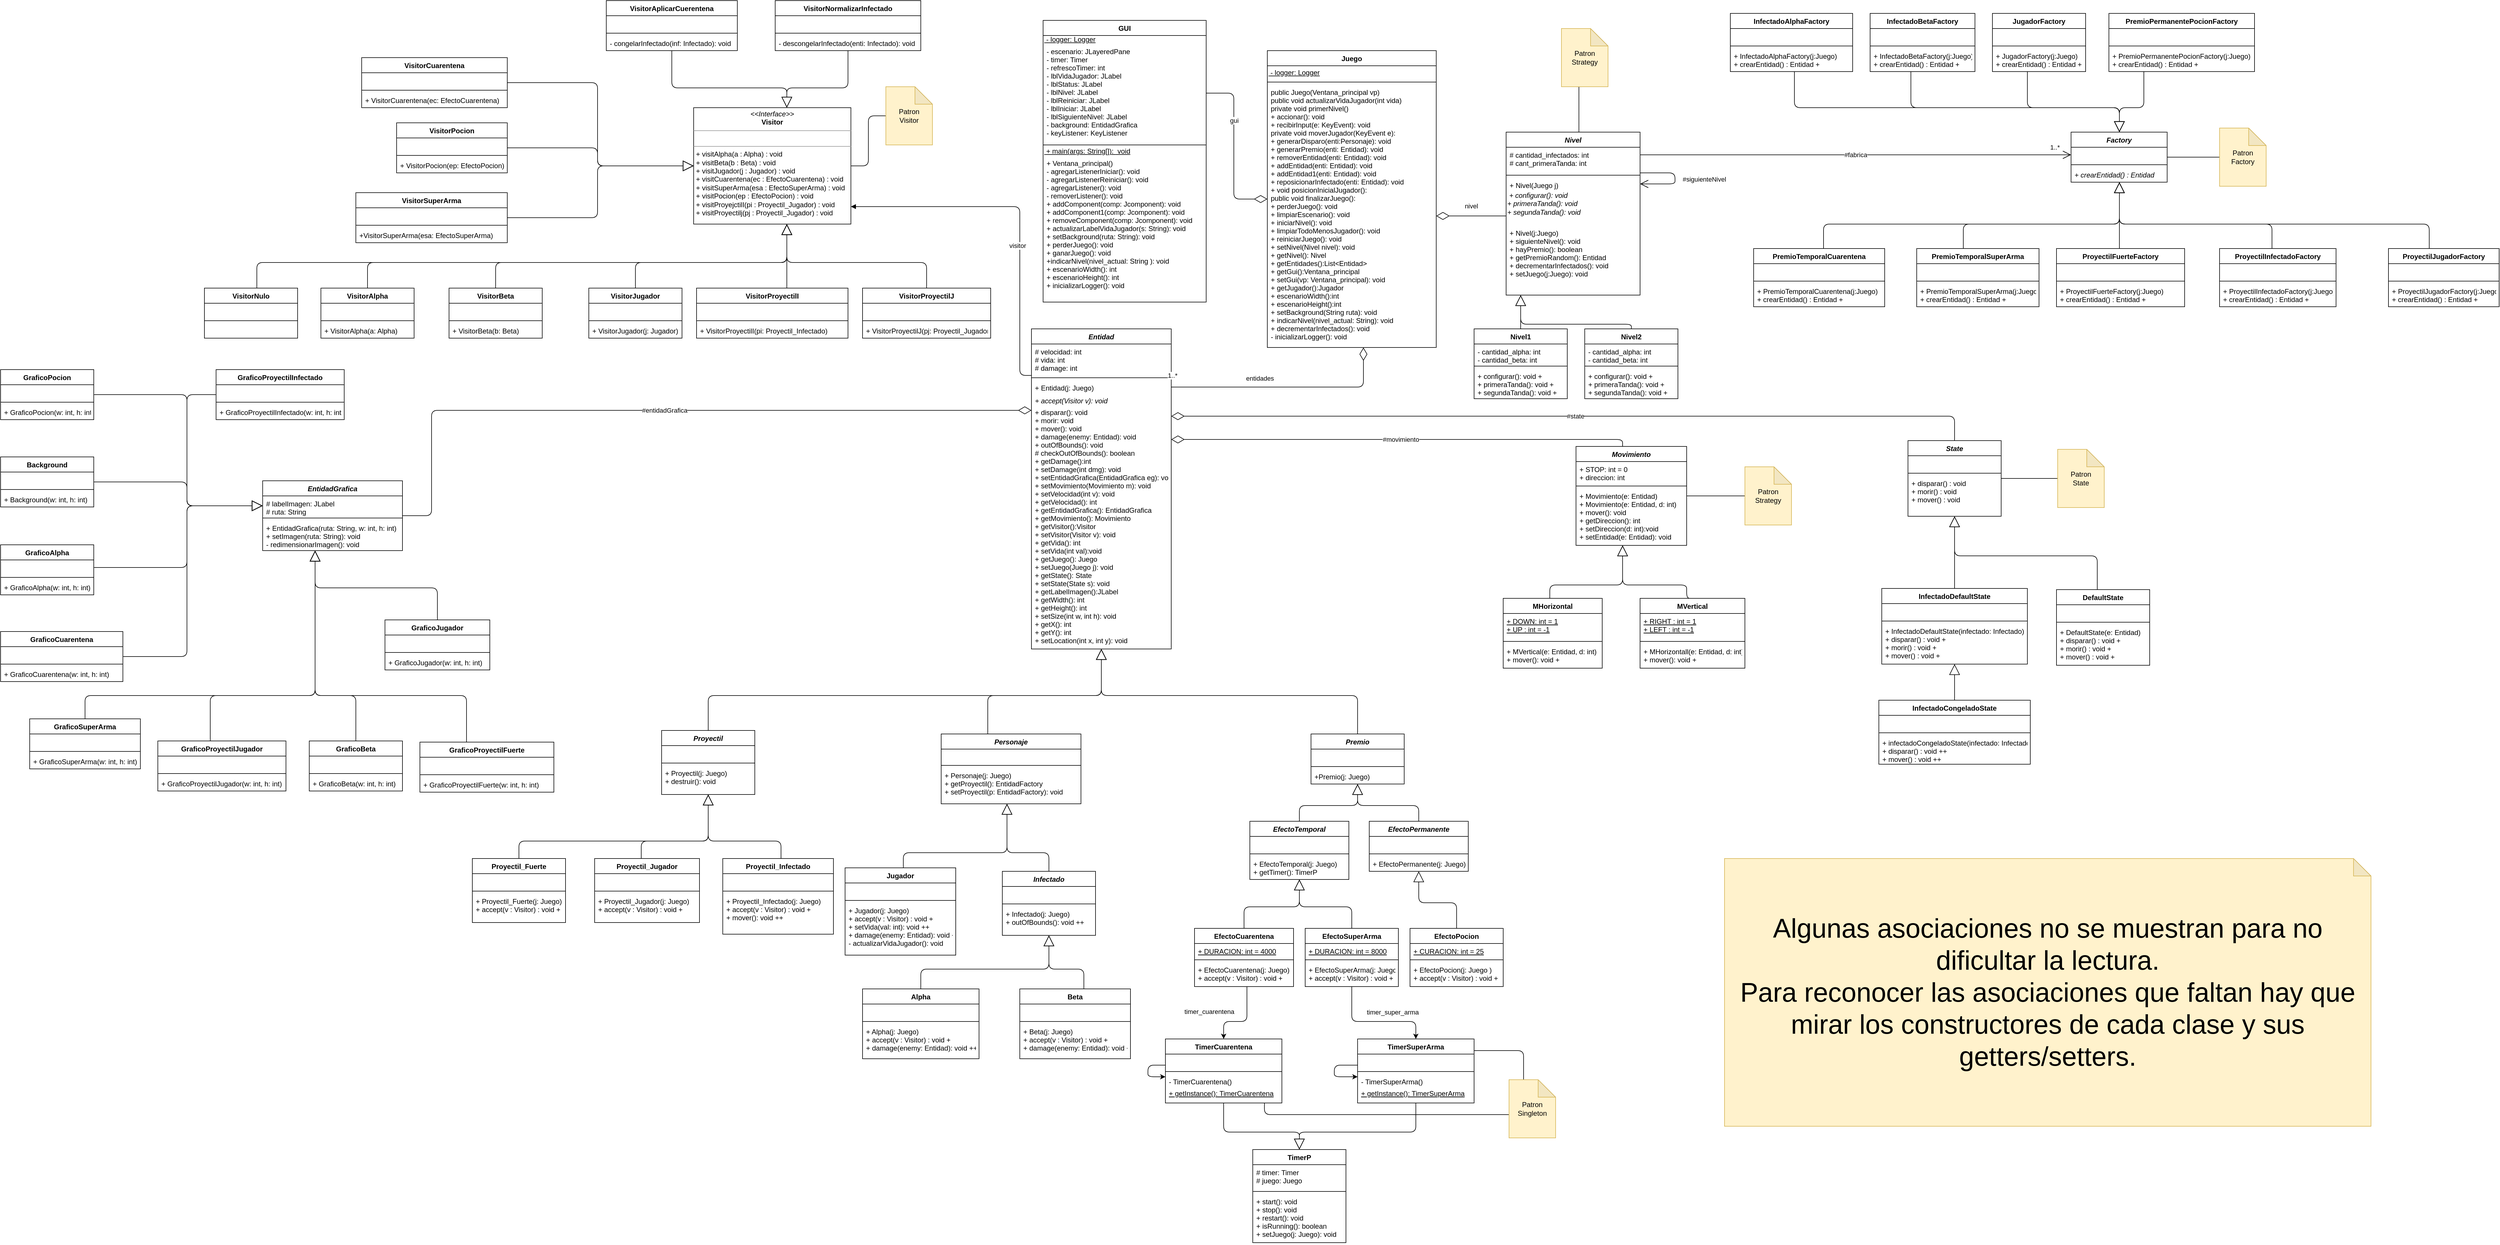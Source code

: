 <mxfile version="13.10.9" type="device"><diagram id="3MNzhQNe71kx4eXrugdI" name="Clases"><mxGraphModel dx="6996" dy="3612" grid="1" gridSize="10" guides="1" tooltips="1" connect="1" arrows="1" fold="1" page="1" pageScale="1" pageWidth="4500" pageHeight="2200" math="0" shadow="0"><root><mxCell id="0"/><mxCell id="1" parent="0"/><mxCell id="t-lcFGoIAKWSyxuHWTwv-13" style="edgeStyle=orthogonalEdgeStyle;rounded=1;orthogonalLoop=1;jettySize=auto;html=1;endArrow=block;endFill=0;endSize=16;" parent="1" source="t-lcFGoIAKWSyxuHWTwv-5" target="t-lcFGoIAKWSyxuHWTwv-1" edge="1"><mxGeometry relative="1" as="geometry"><Array as="points"><mxPoint x="-2910" y="-500"/><mxPoint x="-2690" y="-500"/></Array></mxGeometry></mxCell><mxCell id="t-lcFGoIAKWSyxuHWTwv-14" style="edgeStyle=orthogonalEdgeStyle;rounded=1;orthogonalLoop=1;jettySize=auto;html=1;endArrow=block;endFill=0;endSize=16;" parent="1" source="t-lcFGoIAKWSyxuHWTwv-9" target="t-lcFGoIAKWSyxuHWTwv-1" edge="1"><mxGeometry relative="1" as="geometry"><Array as="points"><mxPoint x="-2630" y="-500"/><mxPoint x="-2690" y="-500"/></Array></mxGeometry></mxCell><mxCell id="t-lcFGoIAKWSyxuHWTwv-20" value="&lt;p style=&quot;margin: 0px ; margin-top: 4px ; text-align: center&quot;&gt;&lt;i&gt;&amp;lt;&amp;lt;Interface&amp;gt;&amp;gt;&lt;/i&gt;&lt;br&gt;&lt;b&gt;Visitor&lt;/b&gt;&lt;/p&gt;&lt;hr size=&quot;1&quot;&gt;&lt;p style=&quot;margin: 0px ; margin-left: 4px&quot;&gt;&lt;br&gt;&lt;/p&gt;&lt;hr size=&quot;1&quot;&gt;&lt;p style=&quot;margin: 0px ; margin-left: 4px&quot;&gt;+ visitAlpha(a : Alpha) : void&lt;br&gt;&lt;/p&gt;&lt;p style=&quot;margin: 0px ; margin-left: 4px&quot;&gt;+ visitBeta(b : Beta) : void&lt;br&gt;&lt;/p&gt;&lt;p style=&quot;margin: 0px ; margin-left: 4px&quot;&gt;+ visitJugador(j : Jugador) : void&lt;/p&gt;&lt;p style=&quot;margin: 0px 0px 0px 4px&quot;&gt;+ visitCuarentena(ec : EfectoCuarentena) : void&lt;/p&gt;&lt;p style=&quot;margin: 0px 0px 0px 4px&quot;&gt;+ visitSuperArma(esa : EfectoSuperArma) : void&lt;/p&gt;&lt;p style=&quot;margin: 0px 0px 0px 4px&quot;&gt;+ visitPocion(ep : EfectoPocion) : void&lt;/p&gt;&lt;p style=&quot;margin: 0px 0px 0px 4px&quot;&gt;+ visitProyejctilI(pi : Proyectil_Jugador) : void&lt;/p&gt;&lt;p style=&quot;margin: 0px 0px 0px 4px&quot;&gt;+ visitProyectilj(pj : Proyectil_Jugador) : void&lt;br&gt;&lt;/p&gt;" style="verticalAlign=top;align=left;overflow=fill;fontSize=12;fontFamily=Helvetica;html=1;" parent="1" vertex="1"><mxGeometry x="-3300" y="-1980" width="270" height="200" as="geometry"/></mxCell><mxCell id="t-lcFGoIAKWSyxuHWTwv-36" style="edgeStyle=orthogonalEdgeStyle;rounded=1;orthogonalLoop=1;jettySize=auto;html=1;endArrow=block;endFill=0;endSize=16;" parent="1" source="t-lcFGoIAKWSyxuHWTwv-31" target="lshS-OYDousZybrMgEct-82" edge="1"><mxGeometry relative="1" as="geometry"><Array as="points"><mxPoint x="-2795" y="-970"/><mxPoint x="-2600" y="-970"/></Array><mxPoint x="-2640" y="-1072" as="targetPoint"/></mxGeometry></mxCell><mxCell id="t-lcFGoIAKWSyxuHWTwv-41" style="edgeStyle=orthogonalEdgeStyle;rounded=1;orthogonalLoop=1;jettySize=auto;html=1;endArrow=block;endFill=0;endSize=16;" parent="1" source="t-lcFGoIAKWSyxuHWTwv-37" target="t-lcFGoIAKWSyxuHWTwv-20" edge="1"><mxGeometry relative="1" as="geometry"><Array as="points"><mxPoint x="-3338" y="-2014"/><mxPoint x="-3140" y="-2014"/></Array></mxGeometry></mxCell><mxCell id="t-lcFGoIAKWSyxuHWTwv-96" style="edgeStyle=orthogonalEdgeStyle;rounded=1;orthogonalLoop=1;jettySize=auto;html=1;endArrow=block;endFill=0;endSize=16;" parent="1" source="t-lcFGoIAKWSyxuHWTwv-1" target="t-lcFGoIAKWSyxuHWTwv-31" edge="1"><mxGeometry relative="1" as="geometry"><mxPoint x="-2795.059" y="-760" as="targetPoint"/><Array as="points"><mxPoint x="-2690" y="-700"/><mxPoint x="-2762" y="-700"/></Array></mxGeometry></mxCell><mxCell id="t-lcFGoIAKWSyxuHWTwv-61" style="edgeStyle=orthogonalEdgeStyle;rounded=1;orthogonalLoop=1;jettySize=auto;html=1;endArrow=block;endFill=0;endSize=16;" parent="1" source="lshS-OYDousZybrMgEct-86" target="lshS-OYDousZybrMgEct-82" edge="1"><mxGeometry relative="1" as="geometry"><Array as="points"><mxPoint x="-2160" y="-970"/><mxPoint x="-2600" y="-970"/></Array><mxPoint x="-2165" y="-1024" as="sourcePoint"/><mxPoint x="-2640" y="-1072" as="targetPoint"/></mxGeometry></mxCell><mxCell id="t-lcFGoIAKWSyxuHWTwv-62" style="edgeStyle=orthogonalEdgeStyle;rounded=1;orthogonalLoop=1;jettySize=auto;html=1;endArrow=block;endFill=0;endSize=16;" parent="1" source="t-lcFGoIAKWSyxuHWTwv-47" target="lshS-OYDousZybrMgEct-86" edge="1"><mxGeometry relative="1" as="geometry"><mxPoint x="-2165" y="-818" as="targetPoint"/></mxGeometry></mxCell><mxCell id="t-lcFGoIAKWSyxuHWTwv-63" style="edgeStyle=orthogonalEdgeStyle;rounded=1;orthogonalLoop=1;jettySize=auto;html=1;endArrow=block;endFill=0;endSize=16;" parent="1" source="t-lcFGoIAKWSyxuHWTwv-51" target="lshS-OYDousZybrMgEct-86" edge="1"><mxGeometry relative="1" as="geometry"><mxPoint x="-2165" y="-818" as="targetPoint"/></mxGeometry></mxCell><mxCell id="t-lcFGoIAKWSyxuHWTwv-77" style="edgeStyle=orthogonalEdgeStyle;rounded=1;orthogonalLoop=1;jettySize=auto;html=1;endArrow=block;endFill=0;endSize=16;" parent="1" source="t-lcFGoIAKWSyxuHWTwv-64" target="t-lcFGoIAKWSyxuHWTwv-47" edge="1"><mxGeometry relative="1" as="geometry"/></mxCell><mxCell id="t-lcFGoIAKWSyxuHWTwv-78" style="edgeStyle=orthogonalEdgeStyle;rounded=1;orthogonalLoop=1;jettySize=auto;html=1;endArrow=block;endFill=0;endSize=16;" parent="1" source="t-lcFGoIAKWSyxuHWTwv-72" target="t-lcFGoIAKWSyxuHWTwv-47" edge="1"><mxGeometry relative="1" as="geometry"/></mxCell><mxCell id="t-lcFGoIAKWSyxuHWTwv-83" style="edgeStyle=orthogonalEdgeStyle;rounded=1;orthogonalLoop=1;jettySize=auto;html=1;endArrow=block;endFill=0;endSize=16;" parent="1" source="t-lcFGoIAKWSyxuHWTwv-79" target="t-lcFGoIAKWSyxuHWTwv-51" edge="1"><mxGeometry relative="1" as="geometry"/></mxCell><mxCell id="t-lcFGoIAKWSyxuHWTwv-95" style="edgeStyle=orthogonalEdgeStyle;rounded=1;orthogonalLoop=1;jettySize=auto;html=1;endArrow=block;endFill=0;endSize=16;" parent="1" source="t-lcFGoIAKWSyxuHWTwv-89" target="t-lcFGoIAKWSyxuHWTwv-31" edge="1"><mxGeometry relative="1" as="geometry"><mxPoint x="-2795.059" y="-760" as="targetPoint"/><Array as="points"><mxPoint x="-2940" y="-700"/><mxPoint x="-2762" y="-700"/></Array></mxGeometry></mxCell><mxCell id="lshS-OYDousZybrMgEct-9" style="edgeStyle=orthogonalEdgeStyle;rounded=1;orthogonalLoop=1;jettySize=auto;html=1;endFill=0;endArrow=block;endSize=16;exitX=0.5;exitY=0;exitDx=0;exitDy=0;" parent="1" source="t-lcFGoIAKWSyxuHWTwv-103" target="lshS-OYDousZybrMgEct-82" edge="1"><mxGeometry relative="1" as="geometry"><mxPoint x="-2640" y="-1072" as="targetPoint"/><Array as="points"><mxPoint x="-3275" y="-970"/><mxPoint x="-2600" y="-970"/></Array><mxPoint x="-3390" y="-1046" as="sourcePoint"/></mxGeometry></mxCell><mxCell id="lshS-OYDousZybrMgEct-18" style="edgeStyle=orthogonalEdgeStyle;rounded=1;orthogonalLoop=1;jettySize=auto;html=1;endArrow=block;endFill=0;endSize=16;" parent="1" source="t-lcFGoIAKWSyxuHWTwv-111" target="t-lcFGoIAKWSyxuHWTwv-103" edge="1"><mxGeometry relative="1" as="geometry"><Array as="points"><mxPoint x="-3390" y="-720"/><mxPoint x="-3275" y="-720"/></Array></mxGeometry></mxCell><mxCell id="lshS-OYDousZybrMgEct-17" style="edgeStyle=orthogonalEdgeStyle;rounded=1;orthogonalLoop=1;jettySize=auto;html=1;endArrow=block;endFill=0;endSize=16;" parent="1" source="t-lcFGoIAKWSyxuHWTwv-107" target="t-lcFGoIAKWSyxuHWTwv-103" edge="1"><mxGeometry relative="1" as="geometry"><Array as="points"><mxPoint x="-3150" y="-720"/><mxPoint x="-3275" y="-720"/></Array></mxGeometry></mxCell><mxCell id="lshS-OYDousZybrMgEct-34" value="#entidadGrafica" style="edgeStyle=orthogonalEdgeStyle;orthogonalLoop=1;jettySize=auto;html=1;startArrow=none;endArrow=diamondThin;endFill=0;endSize=20;rounded=1;" parent="1" source="lshS-OYDousZybrMgEct-28" target="lshS-OYDousZybrMgEct-82" edge="1"><mxGeometry relative="1" as="geometry"><mxPoint x="-2715" y="-1373.0" as="targetPoint"/><Array as="points"><mxPoint x="-3750" y="-1279"/><mxPoint x="-3750" y="-1460"/></Array></mxGeometry></mxCell><mxCell id="lshS-OYDousZybrMgEct-55" style="edgeStyle=orthogonalEdgeStyle;orthogonalLoop=1;jettySize=auto;html=1;startArrow=none;endArrow=diamondThin;endFill=0;endSize=20;rounded=1;entryX=1;entryY=0.5;entryDx=0;entryDy=0;" parent="1" source="lshS-OYDousZybrMgEct-48" target="lshS-OYDousZybrMgEct-43" edge="1"><mxGeometry relative="1" as="geometry"><Array as="points"><mxPoint x="-1940" y="-1794"/><mxPoint x="-1940" y="-1794"/></Array></mxGeometry></mxCell><mxCell id="J7gsqkmkQ9XDQS4pgZpW-60" value="nivel" style="edgeLabel;html=1;align=center;verticalAlign=middle;resizable=0;points=[];" parent="lshS-OYDousZybrMgEct-55" vertex="1" connectable="0"><mxGeometry x="0.367" y="-2" relative="1" as="geometry"><mxPoint x="22" y="-15" as="offset"/></mxGeometry></mxCell><mxCell id="lshS-OYDousZybrMgEct-61" style="edgeStyle=orthogonalEdgeStyle;rounded=1;orthogonalLoop=1;jettySize=auto;html=1;startArrow=none;startFill=0;endArrow=block;endFill=0;endSize=16;" parent="1" source="lshS-OYDousZybrMgEct-56" target="lshS-OYDousZybrMgEct-48" edge="1"><mxGeometry relative="1" as="geometry"><Array as="points"><mxPoint x="-1880" y="-1620"/><mxPoint x="-1880" y="-1620"/></Array></mxGeometry></mxCell><mxCell id="lshS-OYDousZybrMgEct-67" style="edgeStyle=orthogonalEdgeStyle;rounded=1;orthogonalLoop=1;jettySize=auto;html=1;startFill=0;endArrow=block;endFill=0;endSize=16;" parent="1" source="lshS-OYDousZybrMgEct-62" target="lshS-OYDousZybrMgEct-48" edge="1"><mxGeometry relative="1" as="geometry"><Array as="points"><mxPoint x="-1690" y="-1608"/><mxPoint x="-1880" y="-1608"/></Array></mxGeometry></mxCell><mxCell id="lshS-OYDousZybrMgEct-81" style="edgeStyle=orthogonalEdgeStyle;rounded=1;orthogonalLoop=1;jettySize=auto;html=1;endArrow=diamondThin;endFill=0;endSize=20;" parent="1" source="lshS-OYDousZybrMgEct-78" target="lshS-OYDousZybrMgEct-40" edge="1"><mxGeometry relative="1" as="geometry"/></mxCell><mxCell id="J7gsqkmkQ9XDQS4pgZpW-59" value="gui" style="edgeLabel;html=1;align=center;verticalAlign=middle;resizable=0;points=[];" parent="lshS-OYDousZybrMgEct-81" vertex="1" connectable="0"><mxGeometry x="-0.236" relative="1" as="geometry"><mxPoint y="-15" as="offset"/></mxGeometry></mxCell><mxCell id="lshS-OYDousZybrMgEct-91" style="edgeStyle=orthogonalEdgeStyle;rounded=1;orthogonalLoop=1;jettySize=auto;html=1;endArrow=block;endFill=1;endSize=6;" parent="1" source="lshS-OYDousZybrMgEct-82" target="t-lcFGoIAKWSyxuHWTwv-20" edge="1"><mxGeometry relative="1" as="geometry"><Array as="points"><mxPoint x="-2740" y="-1520"/><mxPoint x="-2740" y="-1810"/></Array></mxGeometry></mxCell><mxCell id="J7gsqkmkQ9XDQS4pgZpW-66" value="visitor" style="edgeLabel;html=1;align=center;verticalAlign=middle;resizable=0;points=[];" parent="lshS-OYDousZybrMgEct-91" vertex="1" connectable="0"><mxGeometry x="-0.237" y="4" relative="1" as="geometry"><mxPoint y="-14" as="offset"/></mxGeometry></mxCell><mxCell id="lshS-OYDousZybrMgEct-99" value="#movimiento" style="edgeStyle=orthogonalEdgeStyle;rounded=1;orthogonalLoop=1;jettySize=auto;html=1;endArrow=diamondThin;endFill=0;endSize=20;" parent="1" source="lshS-OYDousZybrMgEct-92" target="lshS-OYDousZybrMgEct-82" edge="1"><mxGeometry relative="1" as="geometry"><Array as="points"><mxPoint x="-1705" y="-1410"/></Array></mxGeometry></mxCell><mxCell id="lshS-OYDousZybrMgEct-108" style="edgeStyle=orthogonalEdgeStyle;rounded=1;orthogonalLoop=1;jettySize=auto;html=1;startFill=0;endArrow=block;endFill=0;endSize=16;" parent="1" source="lshS-OYDousZybrMgEct-100" target="lshS-OYDousZybrMgEct-92" edge="1"><mxGeometry relative="1" as="geometry"><Array as="points"><mxPoint x="-1830" y="-1160"/><mxPoint x="-1705" y="-1160"/></Array></mxGeometry></mxCell><mxCell id="lshS-OYDousZybrMgEct-109" style="edgeStyle=orthogonalEdgeStyle;rounded=1;orthogonalLoop=1;jettySize=auto;html=1;startFill=0;endArrow=block;endFill=0;endSize=16;exitX=0.5;exitY=0;exitDx=0;exitDy=0;" parent="1" source="hIIgW5XnCvexIqtM4EOp-2" target="lshS-OYDousZybrMgEct-92" edge="1"><mxGeometry relative="1" as="geometry"><mxPoint x="-1590" y="-1174" as="sourcePoint"/><Array as="points"><mxPoint x="-1595" y="-1160"/><mxPoint x="-1705" y="-1160"/></Array></mxGeometry></mxCell><mxCell id="t-lcFGoIAKWSyxuHWTwv-1" value="Infectado" style="swimlane;fontStyle=3;align=center;verticalAlign=top;childLayout=stackLayout;horizontal=1;startSize=26;horizontalStack=0;resizeParent=1;resizeParentMax=0;resizeLast=0;collapsible=1;marginBottom=0;" parent="1" vertex="1"><mxGeometry x="-2770" y="-668" width="160" height="110" as="geometry"/></mxCell><mxCell id="t-lcFGoIAKWSyxuHWTwv-2" value=" " style="text;strokeColor=none;fillColor=none;align=left;verticalAlign=top;spacingLeft=4;spacingRight=4;overflow=hidden;rotatable=0;points=[[0,0.5],[1,0.5]];portConstraint=eastwest;" parent="t-lcFGoIAKWSyxuHWTwv-1" vertex="1"><mxGeometry y="26" width="160" height="26" as="geometry"/></mxCell><mxCell id="t-lcFGoIAKWSyxuHWTwv-3" value="" style="line;strokeWidth=1;fillColor=none;align=left;verticalAlign=middle;spacingTop=-1;spacingLeft=3;spacingRight=3;rotatable=0;labelPosition=right;points=[];portConstraint=eastwest;" parent="t-lcFGoIAKWSyxuHWTwv-1" vertex="1"><mxGeometry y="52" width="160" height="8" as="geometry"/></mxCell><mxCell id="t-lcFGoIAKWSyxuHWTwv-4" value="+ Infectado(j: Juego)&#10;+ outOfBounds(): void ++" style="text;strokeColor=none;fillColor=none;align=left;verticalAlign=top;spacingLeft=4;spacingRight=4;overflow=hidden;rotatable=0;points=[[0,0.5],[1,0.5]];portConstraint=eastwest;" parent="t-lcFGoIAKWSyxuHWTwv-1" vertex="1"><mxGeometry y="60" width="160" height="50" as="geometry"/></mxCell><mxCell id="t-lcFGoIAKWSyxuHWTwv-9" value="Beta" style="swimlane;fontStyle=1;align=center;verticalAlign=top;childLayout=stackLayout;horizontal=1;startSize=26;horizontalStack=0;resizeParent=1;resizeParentMax=0;resizeLast=0;collapsible=1;marginBottom=0;" parent="1" vertex="1"><mxGeometry x="-2740" y="-466" width="190" height="120" as="geometry"/></mxCell><mxCell id="t-lcFGoIAKWSyxuHWTwv-10" value=" " style="text;strokeColor=none;fillColor=none;align=left;verticalAlign=top;spacingLeft=4;spacingRight=4;overflow=hidden;rotatable=0;points=[[0,0.5],[1,0.5]];portConstraint=eastwest;" parent="t-lcFGoIAKWSyxuHWTwv-9" vertex="1"><mxGeometry y="26" width="190" height="26" as="geometry"/></mxCell><mxCell id="t-lcFGoIAKWSyxuHWTwv-11" value="" style="line;strokeWidth=1;fillColor=none;align=left;verticalAlign=middle;spacingTop=-1;spacingLeft=3;spacingRight=3;rotatable=0;labelPosition=right;points=[];portConstraint=eastwest;" parent="t-lcFGoIAKWSyxuHWTwv-9" vertex="1"><mxGeometry y="52" width="190" height="8" as="geometry"/></mxCell><mxCell id="t-lcFGoIAKWSyxuHWTwv-12" value="+ Beta(j: Juego)&#10;+ accept(v : Visitor) : void +&#10;+ damage(enemy: Entidad): void ++" style="text;strokeColor=none;fillColor=none;align=left;verticalAlign=top;spacingLeft=4;spacingRight=4;overflow=hidden;rotatable=0;points=[[0,0.5],[1,0.5]];portConstraint=eastwest;" parent="t-lcFGoIAKWSyxuHWTwv-9" vertex="1"><mxGeometry y="60" width="190" height="60" as="geometry"/></mxCell><mxCell id="t-lcFGoIAKWSyxuHWTwv-5" value="Alpha" style="swimlane;fontStyle=1;align=center;verticalAlign=top;childLayout=stackLayout;horizontal=1;startSize=26;horizontalStack=0;resizeParent=1;resizeParentMax=0;resizeLast=0;collapsible=1;marginBottom=0;" parent="1" vertex="1"><mxGeometry x="-3010" y="-466" width="200" height="120" as="geometry"/></mxCell><mxCell id="t-lcFGoIAKWSyxuHWTwv-6" value=" " style="text;strokeColor=none;fillColor=none;align=left;verticalAlign=top;spacingLeft=4;spacingRight=4;overflow=hidden;rotatable=0;points=[[0,0.5],[1,0.5]];portConstraint=eastwest;" parent="t-lcFGoIAKWSyxuHWTwv-5" vertex="1"><mxGeometry y="26" width="200" height="26" as="geometry"/></mxCell><mxCell id="t-lcFGoIAKWSyxuHWTwv-7" value="" style="line;strokeWidth=1;fillColor=none;align=left;verticalAlign=middle;spacingTop=-1;spacingLeft=3;spacingRight=3;rotatable=0;labelPosition=right;points=[];portConstraint=eastwest;" parent="t-lcFGoIAKWSyxuHWTwv-5" vertex="1"><mxGeometry y="52" width="200" height="8" as="geometry"/></mxCell><mxCell id="t-lcFGoIAKWSyxuHWTwv-8" value="+ Alpha(j: Juego)&#10;+ accept(v : Visitor) : void +&#10;+ damage(enemy: Entidad): void ++" style="text;strokeColor=none;fillColor=none;align=left;verticalAlign=top;spacingLeft=4;spacingRight=4;overflow=hidden;rotatable=0;points=[[0,0.5],[1,0.5]];portConstraint=eastwest;" parent="t-lcFGoIAKWSyxuHWTwv-5" vertex="1"><mxGeometry y="60" width="200" height="60" as="geometry"/></mxCell><mxCell id="t-lcFGoIAKWSyxuHWTwv-47" value="EfectoTemporal" style="swimlane;fontStyle=3;align=center;verticalAlign=top;childLayout=stackLayout;horizontal=1;startSize=26;horizontalStack=0;resizeParent=1;resizeParentMax=0;resizeLast=0;collapsible=1;marginBottom=0;" parent="1" vertex="1"><mxGeometry x="-2345" y="-754" width="170" height="100" as="geometry"/></mxCell><mxCell id="t-lcFGoIAKWSyxuHWTwv-48" value=" " style="text;strokeColor=none;fillColor=none;align=left;verticalAlign=top;spacingLeft=4;spacingRight=4;overflow=hidden;rotatable=0;points=[[0,0.5],[1,0.5]];portConstraint=eastwest;" parent="t-lcFGoIAKWSyxuHWTwv-47" vertex="1"><mxGeometry y="26" width="170" height="26" as="geometry"/></mxCell><mxCell id="t-lcFGoIAKWSyxuHWTwv-49" value="" style="line;strokeWidth=1;fillColor=none;align=left;verticalAlign=middle;spacingTop=-1;spacingLeft=3;spacingRight=3;rotatable=0;labelPosition=right;points=[];portConstraint=eastwest;" parent="t-lcFGoIAKWSyxuHWTwv-47" vertex="1"><mxGeometry y="52" width="170" height="8" as="geometry"/></mxCell><mxCell id="t-lcFGoIAKWSyxuHWTwv-50" value="+ EfectoTemporal(j: Juego)&#10;+ getTimer(): TimerP " style="text;strokeColor=none;fillColor=none;align=left;verticalAlign=top;spacingLeft=4;spacingRight=4;overflow=hidden;rotatable=0;points=[[0,0.5],[1,0.5]];portConstraint=eastwest;" parent="t-lcFGoIAKWSyxuHWTwv-47" vertex="1"><mxGeometry y="60" width="170" height="40" as="geometry"/></mxCell><mxCell id="t-lcFGoIAKWSyxuHWTwv-51" value="EfectoPermanente" style="swimlane;fontStyle=3;align=center;verticalAlign=top;childLayout=stackLayout;horizontal=1;startSize=26;horizontalStack=0;resizeParent=1;resizeParentMax=0;resizeLast=0;collapsible=1;marginBottom=0;" parent="1" vertex="1"><mxGeometry x="-2140" y="-754" width="170" height="86" as="geometry"/></mxCell><mxCell id="t-lcFGoIAKWSyxuHWTwv-52" value=" " style="text;strokeColor=none;fillColor=none;align=left;verticalAlign=top;spacingLeft=4;spacingRight=4;overflow=hidden;rotatable=0;points=[[0,0.5],[1,0.5]];portConstraint=eastwest;" parent="t-lcFGoIAKWSyxuHWTwv-51" vertex="1"><mxGeometry y="26" width="170" height="26" as="geometry"/></mxCell><mxCell id="t-lcFGoIAKWSyxuHWTwv-53" value="" style="line;strokeWidth=1;fillColor=none;align=left;verticalAlign=middle;spacingTop=-1;spacingLeft=3;spacingRight=3;rotatable=0;labelPosition=right;points=[];portConstraint=eastwest;" parent="t-lcFGoIAKWSyxuHWTwv-51" vertex="1"><mxGeometry y="52" width="170" height="8" as="geometry"/></mxCell><mxCell id="t-lcFGoIAKWSyxuHWTwv-54" value="+ EfectoPermanente(j: Juego)" style="text;strokeColor=none;fillColor=none;align=left;verticalAlign=top;spacingLeft=4;spacingRight=4;overflow=hidden;rotatable=0;points=[[0,0.5],[1,0.5]];portConstraint=eastwest;" parent="t-lcFGoIAKWSyxuHWTwv-51" vertex="1"><mxGeometry y="60" width="170" height="26" as="geometry"/></mxCell><mxCell id="DZ08rUalUP5rav52oghw-5" style="edgeStyle=orthogonalEdgeStyle;rounded=1;orthogonalLoop=1;jettySize=auto;html=1;" parent="1" source="t-lcFGoIAKWSyxuHWTwv-64" target="DZ08rUalUP5rav52oghw-1" edge="1"><mxGeometry relative="1" as="geometry"><Array as="points"><mxPoint x="-2350" y="-410"/><mxPoint x="-2390" y="-410"/></Array></mxGeometry></mxCell><mxCell id="J7gsqkmkQ9XDQS4pgZpW-62" value="timer_cuarentena" style="edgeLabel;html=1;align=center;verticalAlign=middle;resizable=0;points=[];" parent="DZ08rUalUP5rav52oghw-5" vertex="1" connectable="0"><mxGeometry x="0.296" y="-3" relative="1" as="geometry"><mxPoint x="-41.12" y="-14.06" as="offset"/></mxGeometry></mxCell><mxCell id="t-lcFGoIAKWSyxuHWTwv-64" value="EfectoCuarentena" style="swimlane;fontStyle=1;align=center;verticalAlign=top;childLayout=stackLayout;horizontal=1;startSize=26;horizontalStack=0;resizeParent=1;resizeParentMax=0;resizeLast=0;collapsible=1;marginBottom=0;" parent="1" vertex="1"><mxGeometry x="-2440" y="-570" width="170" height="100" as="geometry"/></mxCell><mxCell id="6Ia8xogkOf0FY-K4-MOY-78" value="+ DURACION: int = 4000" style="text;strokeColor=none;fillColor=none;align=left;verticalAlign=top;spacingLeft=4;spacingRight=4;overflow=hidden;rotatable=0;points=[[0,0.5],[1,0.5]];portConstraint=eastwest;fontStyle=4" vertex="1" parent="t-lcFGoIAKWSyxuHWTwv-64"><mxGeometry y="26" width="170" height="24" as="geometry"/></mxCell><mxCell id="t-lcFGoIAKWSyxuHWTwv-66" value="" style="line;strokeWidth=1;fillColor=none;align=left;verticalAlign=middle;spacingTop=-1;spacingLeft=3;spacingRight=3;rotatable=0;labelPosition=right;points=[];portConstraint=eastwest;" parent="t-lcFGoIAKWSyxuHWTwv-64" vertex="1"><mxGeometry y="50" width="170" height="8" as="geometry"/></mxCell><mxCell id="t-lcFGoIAKWSyxuHWTwv-67" value="+ EfectoCuarentena(j: Juego)&#10;+ accept(v : Visitor) : void +" style="text;strokeColor=none;fillColor=none;align=left;verticalAlign=top;spacingLeft=4;spacingRight=4;overflow=hidden;rotatable=0;points=[[0,0.5],[1,0.5]];portConstraint=eastwest;" parent="t-lcFGoIAKWSyxuHWTwv-64" vertex="1"><mxGeometry y="58" width="170" height="42" as="geometry"/></mxCell><mxCell id="DZ08rUalUP5rav52oghw-10" style="edgeStyle=orthogonalEdgeStyle;rounded=1;orthogonalLoop=1;jettySize=auto;html=1;" parent="1" source="t-lcFGoIAKWSyxuHWTwv-72" target="DZ08rUalUP5rav52oghw-6" edge="1"><mxGeometry relative="1" as="geometry"><mxPoint x="-2170" y="-436" as="targetPoint"/><Array as="points"><mxPoint x="-2170" y="-410"/><mxPoint x="-2060" y="-410"/></Array></mxGeometry></mxCell><mxCell id="J7gsqkmkQ9XDQS4pgZpW-61" value="timer_super_arma" style="edgeLabel;html=1;align=center;verticalAlign=middle;resizable=0;points=[];" parent="DZ08rUalUP5rav52oghw-10" vertex="1" connectable="0"><mxGeometry x="-0.854" y="4" relative="1" as="geometry"><mxPoint x="66" y="28.88" as="offset"/></mxGeometry></mxCell><mxCell id="t-lcFGoIAKWSyxuHWTwv-72" value="EfectoSuperArma" style="swimlane;fontStyle=1;align=center;verticalAlign=top;childLayout=stackLayout;horizontal=1;startSize=26;horizontalStack=0;resizeParent=1;resizeParentMax=0;resizeLast=0;collapsible=1;marginBottom=0;" parent="1" vertex="1"><mxGeometry x="-2250" y="-570" width="160" height="100" as="geometry"/></mxCell><mxCell id="6Ia8xogkOf0FY-K4-MOY-79" value="+ DURACION: int = 8000" style="text;strokeColor=none;fillColor=none;align=left;verticalAlign=top;spacingLeft=4;spacingRight=4;overflow=hidden;rotatable=0;points=[[0,0.5],[1,0.5]];portConstraint=eastwest;fontStyle=4" vertex="1" parent="t-lcFGoIAKWSyxuHWTwv-72"><mxGeometry y="26" width="160" height="24" as="geometry"/></mxCell><mxCell id="t-lcFGoIAKWSyxuHWTwv-74" value="" style="line;strokeWidth=1;fillColor=none;align=left;verticalAlign=middle;spacingTop=-1;spacingLeft=3;spacingRight=3;rotatable=0;labelPosition=right;points=[];portConstraint=eastwest;" parent="t-lcFGoIAKWSyxuHWTwv-72" vertex="1"><mxGeometry y="50" width="160" height="8" as="geometry"/></mxCell><mxCell id="t-lcFGoIAKWSyxuHWTwv-75" value="+ EfectoSuperArma(j: Juego)&#10;+ accept(v : Visitor) : void +" style="text;strokeColor=none;fillColor=none;align=left;verticalAlign=top;spacingLeft=4;spacingRight=4;overflow=hidden;rotatable=0;points=[[0,0.5],[1,0.5]];portConstraint=eastwest;" parent="t-lcFGoIAKWSyxuHWTwv-72" vertex="1"><mxGeometry y="58" width="160" height="42" as="geometry"/></mxCell><mxCell id="t-lcFGoIAKWSyxuHWTwv-79" value="EfectoPocion" style="swimlane;fontStyle=1;align=center;verticalAlign=top;childLayout=stackLayout;horizontal=1;startSize=26;horizontalStack=0;resizeParent=1;resizeParentMax=0;resizeLast=0;collapsible=1;marginBottom=0;" parent="1" vertex="1"><mxGeometry x="-2070" y="-570" width="160" height="100" as="geometry"/></mxCell><mxCell id="6Ia8xogkOf0FY-K4-MOY-77" value="+ CURACION: int = 25" style="text;strokeColor=none;fillColor=none;align=left;verticalAlign=top;spacingLeft=4;spacingRight=4;overflow=hidden;rotatable=0;points=[[0,0.5],[1,0.5]];portConstraint=eastwest;fontStyle=4" vertex="1" parent="t-lcFGoIAKWSyxuHWTwv-79"><mxGeometry y="26" width="160" height="24" as="geometry"/></mxCell><mxCell id="t-lcFGoIAKWSyxuHWTwv-81" value="" style="line;strokeWidth=1;fillColor=none;align=left;verticalAlign=middle;spacingTop=-1;spacingLeft=3;spacingRight=3;rotatable=0;labelPosition=right;points=[];portConstraint=eastwest;" parent="t-lcFGoIAKWSyxuHWTwv-79" vertex="1"><mxGeometry y="50" width="160" height="8" as="geometry"/></mxCell><mxCell id="t-lcFGoIAKWSyxuHWTwv-82" value="+ EfectoPocion(j: Juego )&#10;+ accept(v : Visitor) : void +" style="text;strokeColor=none;fillColor=none;align=left;verticalAlign=top;spacingLeft=4;spacingRight=4;overflow=hidden;rotatable=0;points=[[0,0.5],[1,0.5]];portConstraint=eastwest;" parent="t-lcFGoIAKWSyxuHWTwv-79" vertex="1"><mxGeometry y="58" width="160" height="42" as="geometry"/></mxCell><mxCell id="t-lcFGoIAKWSyxuHWTwv-89" value="Jugador" style="swimlane;fontStyle=1;align=center;verticalAlign=top;childLayout=stackLayout;horizontal=1;startSize=26;horizontalStack=0;resizeParent=1;resizeParentMax=0;resizeLast=0;collapsible=1;marginBottom=0;" parent="1" vertex="1"><mxGeometry x="-3040" y="-674" width="190" height="150" as="geometry"/></mxCell><mxCell id="t-lcFGoIAKWSyxuHWTwv-90" value=" " style="text;strokeColor=none;fillColor=none;align=left;verticalAlign=top;spacingLeft=4;spacingRight=4;overflow=hidden;rotatable=0;points=[[0,0.5],[1,0.5]];portConstraint=eastwest;" parent="t-lcFGoIAKWSyxuHWTwv-89" vertex="1"><mxGeometry y="26" width="190" height="26" as="geometry"/></mxCell><mxCell id="t-lcFGoIAKWSyxuHWTwv-91" value="" style="line;strokeWidth=1;fillColor=none;align=left;verticalAlign=middle;spacingTop=-1;spacingLeft=3;spacingRight=3;rotatable=0;labelPosition=right;points=[];portConstraint=eastwest;" parent="t-lcFGoIAKWSyxuHWTwv-89" vertex="1"><mxGeometry y="52" width="190" height="8" as="geometry"/></mxCell><mxCell id="t-lcFGoIAKWSyxuHWTwv-92" value="+ Jugador(j: Juego)&#10;+ accept(v : Visitor) : void +&#10;+ setVida(val: int): void ++&#10;+ damage(enemy: Entidad): void ++&#10;- actualizarVidaJugador(): void " style="text;strokeColor=none;fillColor=none;align=left;verticalAlign=top;spacingLeft=4;spacingRight=4;overflow=hidden;rotatable=0;points=[[0,0.5],[1,0.5]];portConstraint=eastwest;" parent="t-lcFGoIAKWSyxuHWTwv-89" vertex="1"><mxGeometry y="60" width="190" height="90" as="geometry"/></mxCell><mxCell id="t-lcFGoIAKWSyxuHWTwv-31" value="Personaje" style="swimlane;fontStyle=3;align=center;verticalAlign=top;childLayout=stackLayout;horizontal=1;startSize=26;horizontalStack=0;resizeParent=1;resizeParentMax=0;resizeLast=0;collapsible=1;marginBottom=0;" parent="1" vertex="1"><mxGeometry x="-2875" y="-904" width="240" height="120" as="geometry"/></mxCell><mxCell id="t-lcFGoIAKWSyxuHWTwv-32" value=" " style="text;strokeColor=none;fillColor=none;align=left;verticalAlign=top;spacingLeft=4;spacingRight=4;overflow=hidden;rotatable=0;points=[[0,0.5],[1,0.5]];portConstraint=eastwest;" parent="t-lcFGoIAKWSyxuHWTwv-31" vertex="1"><mxGeometry y="26" width="240" height="24" as="geometry"/></mxCell><mxCell id="t-lcFGoIAKWSyxuHWTwv-33" value="" style="line;strokeWidth=1;fillColor=none;align=left;verticalAlign=middle;spacingTop=-1;spacingLeft=3;spacingRight=3;rotatable=0;labelPosition=right;points=[];portConstraint=eastwest;" parent="t-lcFGoIAKWSyxuHWTwv-31" vertex="1"><mxGeometry y="50" width="240" height="8" as="geometry"/></mxCell><mxCell id="t-lcFGoIAKWSyxuHWTwv-34" value="+ Personaje(j: Juego)&#10;+ getProyectil(): EntidadFactory &#10;+ setProyectil(p: EntidadFactory): void " style="text;strokeColor=none;fillColor=none;align=left;verticalAlign=top;spacingLeft=4;spacingRight=4;overflow=hidden;rotatable=0;points=[[0,0.5],[1,0.5]];portConstraint=eastwest;" parent="t-lcFGoIAKWSyxuHWTwv-31" vertex="1"><mxGeometry y="58" width="240" height="62" as="geometry"/></mxCell><mxCell id="t-lcFGoIAKWSyxuHWTwv-103" value="Proyectil" style="swimlane;fontStyle=3;align=center;verticalAlign=top;childLayout=stackLayout;horizontal=1;startSize=26;horizontalStack=0;resizeParent=1;resizeParentMax=0;resizeLast=0;collapsible=1;marginBottom=0;" parent="1" vertex="1"><mxGeometry x="-3355" y="-910" width="160" height="110" as="geometry"/></mxCell><mxCell id="t-lcFGoIAKWSyxuHWTwv-104" value=" " style="text;strokeColor=none;fillColor=none;align=left;verticalAlign=top;spacingLeft=4;spacingRight=4;overflow=hidden;rotatable=0;points=[[0,0.5],[1,0.5]];portConstraint=eastwest;" parent="t-lcFGoIAKWSyxuHWTwv-103" vertex="1"><mxGeometry y="26" width="160" height="26" as="geometry"/></mxCell><mxCell id="t-lcFGoIAKWSyxuHWTwv-105" value="" style="line;strokeWidth=1;fillColor=none;align=left;verticalAlign=middle;spacingTop=-1;spacingLeft=3;spacingRight=3;rotatable=0;labelPosition=right;points=[];portConstraint=eastwest;" parent="t-lcFGoIAKWSyxuHWTwv-103" vertex="1"><mxGeometry y="52" width="160" height="8" as="geometry"/></mxCell><mxCell id="t-lcFGoIAKWSyxuHWTwv-106" value="+ Proyectil(j: Juego)&#10;+ destruir(): void" style="text;strokeColor=none;fillColor=none;align=left;verticalAlign=top;spacingLeft=4;spacingRight=4;overflow=hidden;rotatable=0;points=[[0,0.5],[1,0.5]];portConstraint=eastwest;" parent="t-lcFGoIAKWSyxuHWTwv-103" vertex="1"><mxGeometry y="60" width="160" height="50" as="geometry"/></mxCell><mxCell id="t-lcFGoIAKWSyxuHWTwv-111" value="Proyectil_Jugador" style="swimlane;fontStyle=1;align=center;verticalAlign=top;childLayout=stackLayout;horizontal=1;startSize=26;horizontalStack=0;resizeParent=1;resizeParentMax=0;resizeLast=0;collapsible=1;marginBottom=0;" parent="1" vertex="1"><mxGeometry x="-3470" y="-690" width="180" height="110" as="geometry"/></mxCell><mxCell id="t-lcFGoIAKWSyxuHWTwv-112" value=" " style="text;strokeColor=none;fillColor=none;align=left;verticalAlign=top;spacingLeft=4;spacingRight=4;overflow=hidden;rotatable=0;points=[[0,0.5],[1,0.5]];portConstraint=eastwest;" parent="t-lcFGoIAKWSyxuHWTwv-111" vertex="1"><mxGeometry y="26" width="180" height="26" as="geometry"/></mxCell><mxCell id="t-lcFGoIAKWSyxuHWTwv-113" value="" style="line;strokeWidth=1;fillColor=none;align=left;verticalAlign=middle;spacingTop=-1;spacingLeft=3;spacingRight=3;rotatable=0;labelPosition=right;points=[];portConstraint=eastwest;" parent="t-lcFGoIAKWSyxuHWTwv-111" vertex="1"><mxGeometry y="52" width="180" height="8" as="geometry"/></mxCell><mxCell id="t-lcFGoIAKWSyxuHWTwv-114" value="+ Proyectil_Jugador(j: Juego)&#10;+ accept(v : Visitor) : void +" style="text;strokeColor=none;fillColor=none;align=left;verticalAlign=top;spacingLeft=4;spacingRight=4;overflow=hidden;rotatable=0;points=[[0,0.5],[1,0.5]];portConstraint=eastwest;" parent="t-lcFGoIAKWSyxuHWTwv-111" vertex="1"><mxGeometry y="60" width="180" height="50" as="geometry"/></mxCell><mxCell id="t-lcFGoIAKWSyxuHWTwv-107" value="Proyectil_Infectado" style="swimlane;fontStyle=1;align=center;verticalAlign=top;childLayout=stackLayout;horizontal=1;startSize=26;horizontalStack=0;resizeParent=1;resizeParentMax=0;resizeLast=0;collapsible=1;marginBottom=0;" parent="1" vertex="1"><mxGeometry x="-3250" y="-690" width="190" height="130" as="geometry"/></mxCell><mxCell id="t-lcFGoIAKWSyxuHWTwv-108" value=" " style="text;strokeColor=none;fillColor=none;align=left;verticalAlign=top;spacingLeft=4;spacingRight=4;overflow=hidden;rotatable=0;points=[[0,0.5],[1,0.5]];portConstraint=eastwest;" parent="t-lcFGoIAKWSyxuHWTwv-107" vertex="1"><mxGeometry y="26" width="190" height="26" as="geometry"/></mxCell><mxCell id="t-lcFGoIAKWSyxuHWTwv-109" value="" style="line;strokeWidth=1;fillColor=none;align=left;verticalAlign=middle;spacingTop=-1;spacingLeft=3;spacingRight=3;rotatable=0;labelPosition=right;points=[];portConstraint=eastwest;" parent="t-lcFGoIAKWSyxuHWTwv-107" vertex="1"><mxGeometry y="52" width="190" height="8" as="geometry"/></mxCell><mxCell id="t-lcFGoIAKWSyxuHWTwv-110" value="+ Proyectil_Infectado(j: Juego)&#10;+ accept(v : Visitor) : void +&#10;+ mover(): void ++" style="text;strokeColor=none;fillColor=none;align=left;verticalAlign=top;spacingLeft=4;spacingRight=4;overflow=hidden;rotatable=0;points=[[0,0.5],[1,0.5]];portConstraint=eastwest;" parent="t-lcFGoIAKWSyxuHWTwv-107" vertex="1"><mxGeometry y="60" width="190" height="70" as="geometry"/></mxCell><mxCell id="lshS-OYDousZybrMgEct-82" value="Entidad" style="swimlane;fontStyle=3;align=center;verticalAlign=top;childLayout=stackLayout;horizontal=1;startSize=26;horizontalStack=0;resizeParent=1;resizeParentMax=0;resizeLast=0;collapsible=1;marginBottom=0;" parent="1" vertex="1"><mxGeometry x="-2720" y="-1600" width="240" height="550" as="geometry"/></mxCell><mxCell id="lshS-OYDousZybrMgEct-83" value="# velocidad: int&#10;# vida: int&#10;# damage: int" style="text;strokeColor=none;fillColor=none;align=left;verticalAlign=top;spacingLeft=4;spacingRight=4;overflow=hidden;rotatable=0;points=[[0,0.5],[1,0.5]];portConstraint=eastwest;" parent="lshS-OYDousZybrMgEct-82" vertex="1"><mxGeometry y="26" width="240" height="54" as="geometry"/></mxCell><mxCell id="lshS-OYDousZybrMgEct-84" value="" style="line;strokeWidth=1;fillColor=none;align=left;verticalAlign=middle;spacingTop=-1;spacingLeft=3;spacingRight=3;rotatable=0;labelPosition=right;points=[];portConstraint=eastwest;" parent="lshS-OYDousZybrMgEct-82" vertex="1"><mxGeometry y="80" width="240" height="8" as="geometry"/></mxCell><mxCell id="6Ia8xogkOf0FY-K4-MOY-70" value="+ Entidad(j: Juego)&#10;" style="text;strokeColor=none;fillColor=none;align=left;verticalAlign=top;spacingLeft=4;spacingRight=4;overflow=hidden;rotatable=0;points=[[0,0.5],[1,0.5]];portConstraint=eastwest;" vertex="1" parent="lshS-OYDousZybrMgEct-82"><mxGeometry y="88" width="240" height="22" as="geometry"/></mxCell><mxCell id="6Ia8xogkOf0FY-K4-MOY-71" value="+ accept(Visitor v): void" style="text;strokeColor=none;fillColor=none;align=left;verticalAlign=top;spacingLeft=4;spacingRight=4;overflow=hidden;rotatable=0;points=[[0,0.5],[1,0.5]];portConstraint=eastwest;fontStyle=2" vertex="1" parent="lshS-OYDousZybrMgEct-82"><mxGeometry y="110" width="240" height="20" as="geometry"/></mxCell><mxCell id="lshS-OYDousZybrMgEct-85" value="+ disparar(): void&#10;+ morir: void&#10;+ mover(): void&#10;+ damage(enemy: Entidad): void&#10;+ outOfBounds(): void&#10;# checkOutOfBounds(): boolean&#10;+ getDamage():int&#10;+ setDamage(int dmg): void&#10;+ setEntidadGrafica(EntidadGrafica eg): void&#10;+ setMovimiento(Movimiento m): void&#10;+ setVelocidad(int v): void&#10;+ getVelocidad(): int&#10;+ getEntidadGrafica(): EntidadGrafica &#10;+ getMovimiento(): Movimiento &#10;+ getVisitor():Visitor &#10;+ setVisitor(Visitor v): void &#10;+ getVida(): int &#10;+ setVida(int val):void &#10;+ getJuego(): Juego &#10;+ setJuego(Juego j): void &#10;+ getState(): State &#10;+ setState(State s): void &#10;+ getLabelImagen():JLabel &#10;+ getWidth(): int &#10;+ getHeight(): int &#10;+ setSize(int w, int h): void &#10;+ getX(): int &#10;+ getY(): int &#10;+ setLocation(int x, int y): void &#10;&#10;&#10;" style="text;strokeColor=none;fillColor=none;align=left;verticalAlign=top;spacingLeft=4;spacingRight=4;overflow=hidden;rotatable=0;points=[[0,0.5],[1,0.5]];portConstraint=eastwest;" parent="lshS-OYDousZybrMgEct-82" vertex="1"><mxGeometry y="130" width="240" height="420" as="geometry"/></mxCell><mxCell id="lshS-OYDousZybrMgEct-86" value="Premio" style="swimlane;fontStyle=3;align=center;verticalAlign=top;childLayout=stackLayout;horizontal=1;startSize=26;horizontalStack=0;resizeParent=1;resizeParentMax=0;resizeLast=0;collapsible=1;marginBottom=0;" parent="1" vertex="1"><mxGeometry x="-2240" y="-904" width="160" height="86" as="geometry"/></mxCell><mxCell id="lshS-OYDousZybrMgEct-87" value=" " style="text;strokeColor=none;fillColor=none;align=left;verticalAlign=top;spacingLeft=4;spacingRight=4;overflow=hidden;rotatable=0;points=[[0,0.5],[1,0.5]];portConstraint=eastwest;" parent="lshS-OYDousZybrMgEct-86" vertex="1"><mxGeometry y="26" width="160" height="26" as="geometry"/></mxCell><mxCell id="lshS-OYDousZybrMgEct-88" value="" style="line;strokeWidth=1;fillColor=none;align=left;verticalAlign=middle;spacingTop=-1;spacingLeft=3;spacingRight=3;rotatable=0;labelPosition=right;points=[];portConstraint=eastwest;" parent="lshS-OYDousZybrMgEct-86" vertex="1"><mxGeometry y="52" width="160" height="8" as="geometry"/></mxCell><mxCell id="lshS-OYDousZybrMgEct-89" value="+Premio(j: Juego)" style="text;strokeColor=none;fillColor=none;align=left;verticalAlign=top;spacingLeft=4;spacingRight=4;overflow=hidden;rotatable=0;points=[[0,0.5],[1,0.5]];portConstraint=eastwest;" parent="lshS-OYDousZybrMgEct-86" vertex="1"><mxGeometry y="60" width="160" height="26" as="geometry"/></mxCell><mxCell id="J7gsqkmkQ9XDQS4pgZpW-96" style="edgeStyle=orthogonalEdgeStyle;rounded=1;orthogonalLoop=1;jettySize=auto;html=1;startFill=0;endArrow=block;endFill=0;endSize=16;" parent="1" source="t-lcFGoIAKWSyxuHWTwv-25" target="t-lcFGoIAKWSyxuHWTwv-20" edge="1"><mxGeometry relative="1" as="geometry"><Array as="points"><mxPoint x="-3400" y="-1714"/><mxPoint x="-3140" y="-1714"/></Array></mxGeometry></mxCell><mxCell id="t-lcFGoIAKWSyxuHWTwv-25" value="VisitorJugador" style="swimlane;fontStyle=1;align=center;verticalAlign=top;childLayout=stackLayout;horizontal=1;startSize=26;horizontalStack=0;resizeParent=1;resizeParentMax=0;resizeLast=0;collapsible=1;marginBottom=0;" parent="1" vertex="1"><mxGeometry x="-3480" y="-1670" width="160" height="86" as="geometry"/></mxCell><mxCell id="t-lcFGoIAKWSyxuHWTwv-26" value=" " style="text;strokeColor=none;fillColor=none;align=left;verticalAlign=top;spacingLeft=4;spacingRight=4;overflow=hidden;rotatable=0;points=[[0,0.5],[1,0.5]];portConstraint=eastwest;" parent="t-lcFGoIAKWSyxuHWTwv-25" vertex="1"><mxGeometry y="26" width="160" height="26" as="geometry"/></mxCell><mxCell id="t-lcFGoIAKWSyxuHWTwv-27" value="" style="line;strokeWidth=1;fillColor=none;align=left;verticalAlign=middle;spacingTop=-1;spacingLeft=3;spacingRight=3;rotatable=0;labelPosition=right;points=[];portConstraint=eastwest;" parent="t-lcFGoIAKWSyxuHWTwv-25" vertex="1"><mxGeometry y="52" width="160" height="8" as="geometry"/></mxCell><mxCell id="t-lcFGoIAKWSyxuHWTwv-28" value="+ VisitorJugador(j: Jugador)" style="text;strokeColor=none;fillColor=none;align=left;verticalAlign=top;spacingLeft=4;spacingRight=4;overflow=hidden;rotatable=0;points=[[0,0.5],[1,0.5]];portConstraint=eastwest;" parent="t-lcFGoIAKWSyxuHWTwv-25" vertex="1"><mxGeometry y="60" width="160" height="26" as="geometry"/></mxCell><mxCell id="J7gsqkmkQ9XDQS4pgZpW-95" style="edgeStyle=orthogonalEdgeStyle;rounded=1;orthogonalLoop=1;jettySize=auto;html=1;startFill=0;endArrow=block;endFill=0;endSize=16;" parent="1" source="t-lcFGoIAKWSyxuHWTwv-21" target="t-lcFGoIAKWSyxuHWTwv-20" edge="1"><mxGeometry relative="1" as="geometry"><Array as="points"><mxPoint x="-3640" y="-1714"/><mxPoint x="-3140" y="-1714"/></Array></mxGeometry></mxCell><mxCell id="t-lcFGoIAKWSyxuHWTwv-21" value="VisitorBeta" style="swimlane;fontStyle=1;align=center;verticalAlign=top;childLayout=stackLayout;horizontal=1;startSize=26;horizontalStack=0;resizeParent=1;resizeParentMax=0;resizeLast=0;collapsible=1;marginBottom=0;" parent="1" vertex="1"><mxGeometry x="-3720" y="-1670" width="160" height="86" as="geometry"/></mxCell><mxCell id="t-lcFGoIAKWSyxuHWTwv-22" value=" " style="text;strokeColor=none;fillColor=none;align=left;verticalAlign=top;spacingLeft=4;spacingRight=4;overflow=hidden;rotatable=0;points=[[0,0.5],[1,0.5]];portConstraint=eastwest;" parent="t-lcFGoIAKWSyxuHWTwv-21" vertex="1"><mxGeometry y="26" width="160" height="26" as="geometry"/></mxCell><mxCell id="t-lcFGoIAKWSyxuHWTwv-23" value="" style="line;strokeWidth=1;fillColor=none;align=left;verticalAlign=middle;spacingTop=-1;spacingLeft=3;spacingRight=3;rotatable=0;labelPosition=right;points=[];portConstraint=eastwest;" parent="t-lcFGoIAKWSyxuHWTwv-21" vertex="1"><mxGeometry y="52" width="160" height="8" as="geometry"/></mxCell><mxCell id="t-lcFGoIAKWSyxuHWTwv-24" value="+ VisitorBeta(b: Beta)" style="text;strokeColor=none;fillColor=none;align=left;verticalAlign=top;spacingLeft=4;spacingRight=4;overflow=hidden;rotatable=0;points=[[0,0.5],[1,0.5]];portConstraint=eastwest;" parent="t-lcFGoIAKWSyxuHWTwv-21" vertex="1"><mxGeometry y="60" width="160" height="26" as="geometry"/></mxCell><mxCell id="t-lcFGoIAKWSyxuHWTwv-37" value="VisitorAplicarCuerentena" style="swimlane;fontStyle=1;align=center;verticalAlign=top;childLayout=stackLayout;horizontal=1;startSize=26;horizontalStack=0;resizeParent=1;resizeParentMax=0;resizeLast=0;collapsible=1;marginBottom=0;" parent="1" vertex="1"><mxGeometry x="-3450" y="-2164" width="225" height="86" as="geometry"/></mxCell><mxCell id="t-lcFGoIAKWSyxuHWTwv-38" value=" " style="text;strokeColor=none;fillColor=none;align=left;verticalAlign=top;spacingLeft=4;spacingRight=4;overflow=hidden;rotatable=0;points=[[0,0.5],[1,0.5]];portConstraint=eastwest;" parent="t-lcFGoIAKWSyxuHWTwv-37" vertex="1"><mxGeometry y="26" width="225" height="26" as="geometry"/></mxCell><mxCell id="t-lcFGoIAKWSyxuHWTwv-39" value="" style="line;strokeWidth=1;fillColor=none;align=left;verticalAlign=middle;spacingTop=-1;spacingLeft=3;spacingRight=3;rotatable=0;labelPosition=right;points=[];portConstraint=eastwest;" parent="t-lcFGoIAKWSyxuHWTwv-37" vertex="1"><mxGeometry y="52" width="225" height="8" as="geometry"/></mxCell><mxCell id="t-lcFGoIAKWSyxuHWTwv-40" value="- congelarInfectado(inf: Infectado): void" style="text;strokeColor=none;fillColor=none;align=left;verticalAlign=top;spacingLeft=4;spacingRight=4;overflow=hidden;rotatable=0;points=[[0,0.5],[1,0.5]];portConstraint=eastwest;" parent="t-lcFGoIAKWSyxuHWTwv-37" vertex="1"><mxGeometry y="60" width="225" height="26" as="geometry"/></mxCell><mxCell id="J7gsqkmkQ9XDQS4pgZpW-101" style="edgeStyle=orthogonalEdgeStyle;rounded=1;orthogonalLoop=1;jettySize=auto;html=1;startFill=0;endArrow=block;endFill=0;endSize=16;" parent="1" source="t-lcFGoIAKWSyxuHWTwv-84" target="t-lcFGoIAKWSyxuHWTwv-20" edge="1"><mxGeometry relative="1" as="geometry"><Array as="points"><mxPoint x="-3140" y="-1690"/><mxPoint x="-3140" y="-1690"/></Array></mxGeometry></mxCell><mxCell id="t-lcFGoIAKWSyxuHWTwv-84" value="VisitorProyectilI" style="swimlane;fontStyle=1;align=center;verticalAlign=top;childLayout=stackLayout;horizontal=1;startSize=26;horizontalStack=0;resizeParent=1;resizeParentMax=0;resizeLast=0;collapsible=1;marginBottom=0;" parent="1" vertex="1"><mxGeometry x="-3295" y="-1670" width="260" height="86" as="geometry"><mxRectangle x="-3295" y="-1670" width="120" height="26" as="alternateBounds"/></mxGeometry></mxCell><mxCell id="t-lcFGoIAKWSyxuHWTwv-85" value=" " style="text;strokeColor=none;fillColor=none;align=left;verticalAlign=top;spacingLeft=4;spacingRight=4;overflow=hidden;rotatable=0;points=[[0,0.5],[1,0.5]];portConstraint=eastwest;" parent="t-lcFGoIAKWSyxuHWTwv-84" vertex="1"><mxGeometry y="26" width="260" height="26" as="geometry"/></mxCell><mxCell id="t-lcFGoIAKWSyxuHWTwv-86" value="" style="line;strokeWidth=1;fillColor=none;align=left;verticalAlign=middle;spacingTop=-1;spacingLeft=3;spacingRight=3;rotatable=0;labelPosition=right;points=[];portConstraint=eastwest;" parent="t-lcFGoIAKWSyxuHWTwv-84" vertex="1"><mxGeometry y="52" width="260" height="8" as="geometry"/></mxCell><mxCell id="t-lcFGoIAKWSyxuHWTwv-87" value="+ VisitorProyectilI(pi: Proyectil_Infectado)" style="text;strokeColor=none;fillColor=none;align=left;verticalAlign=top;spacingLeft=4;spacingRight=4;overflow=hidden;rotatable=0;points=[[0,0.5],[1,0.5]];portConstraint=eastwest;" parent="t-lcFGoIAKWSyxuHWTwv-84" vertex="1"><mxGeometry y="60" width="260" height="26" as="geometry"/></mxCell><mxCell id="lshS-OYDousZybrMgEct-92" value="Movimiento" style="swimlane;fontStyle=3;align=center;verticalAlign=top;childLayout=stackLayout;horizontal=1;startSize=26;horizontalStack=0;resizeParent=1;resizeParentMax=0;resizeLast=0;collapsible=1;marginBottom=0;" parent="1" vertex="1"><mxGeometry x="-1785" y="-1398" width="190" height="170" as="geometry"/></mxCell><mxCell id="6Ia8xogkOf0FY-K4-MOY-67" value="+ STOP: int = 0" style="text;strokeColor=none;fillColor=none;align=left;verticalAlign=top;spacingLeft=4;spacingRight=4;overflow=hidden;rotatable=0;points=[[0,0.5],[1,0.5]];portConstraint=eastwest;fontStyle=4" vertex="1" parent="lshS-OYDousZybrMgEct-92"><mxGeometry y="26" width="190" height="14" as="geometry"/></mxCell><mxCell id="lshS-OYDousZybrMgEct-93" value="+ direccion: int" style="text;strokeColor=none;fillColor=none;align=left;verticalAlign=top;spacingLeft=4;spacingRight=4;overflow=hidden;rotatable=0;points=[[0,0.5],[1,0.5]];portConstraint=eastwest;" parent="lshS-OYDousZybrMgEct-92" vertex="1"><mxGeometry y="40" width="190" height="24" as="geometry"/></mxCell><mxCell id="lshS-OYDousZybrMgEct-94" value="" style="line;strokeWidth=1;fillColor=none;align=left;verticalAlign=middle;spacingTop=-1;spacingLeft=3;spacingRight=3;rotatable=0;labelPosition=right;points=[];portConstraint=eastwest;" parent="lshS-OYDousZybrMgEct-92" vertex="1"><mxGeometry y="64" width="190" height="8" as="geometry"/></mxCell><mxCell id="lshS-OYDousZybrMgEct-95" value="+ Movimiento(e: Entidad)&#10;+ Movimiento(e: Entidad, d: int)&#10;+ mover(): void&#10;+ getDireccion(): int&#10;+ setDireccion(d: int):void&#10;+ setEntidad(e: Entidad): void" style="text;strokeColor=none;fillColor=none;align=left;verticalAlign=top;spacingLeft=4;spacingRight=4;overflow=hidden;rotatable=0;points=[[0,0.5],[1,0.5]];portConstraint=eastwest;" parent="lshS-OYDousZybrMgEct-92" vertex="1"><mxGeometry y="72" width="190" height="98" as="geometry"/></mxCell><mxCell id="lshS-OYDousZybrMgEct-100" value="MHorizontal" style="swimlane;fontStyle=1;align=center;verticalAlign=top;childLayout=stackLayout;horizontal=1;startSize=26;horizontalStack=0;resizeParent=1;resizeParentMax=0;resizeLast=0;collapsible=1;marginBottom=0;" parent="1" vertex="1"><mxGeometry x="-1910" y="-1137" width="170" height="120" as="geometry"/></mxCell><mxCell id="6Ia8xogkOf0FY-K4-MOY-68" value="+ DOWN: int = 1&#10;+ UP : int = -1" style="text;strokeColor=none;fillColor=none;align=left;verticalAlign=top;spacingLeft=4;spacingRight=4;overflow=hidden;rotatable=0;points=[[0,0.5],[1,0.5]];portConstraint=eastwest;fontStyle=4" vertex="1" parent="lshS-OYDousZybrMgEct-100"><mxGeometry y="26" width="170" height="44" as="geometry"/></mxCell><mxCell id="lshS-OYDousZybrMgEct-102" value="" style="line;strokeWidth=1;fillColor=none;align=left;verticalAlign=middle;spacingTop=-1;spacingLeft=3;spacingRight=3;rotatable=0;labelPosition=right;points=[];portConstraint=eastwest;" parent="lshS-OYDousZybrMgEct-100" vertex="1"><mxGeometry y="70" width="170" height="8" as="geometry"/></mxCell><mxCell id="lshS-OYDousZybrMgEct-103" value="+ MVertical(e: Entidad, d: int)&#10;+ mover(): void +" style="text;strokeColor=none;fillColor=none;align=left;verticalAlign=top;spacingLeft=4;spacingRight=4;overflow=hidden;rotatable=0;points=[[0,0.5],[1,0.5]];portConstraint=eastwest;" parent="lshS-OYDousZybrMgEct-100" vertex="1"><mxGeometry y="78" width="170" height="42" as="geometry"/></mxCell><mxCell id="lshS-OYDousZybrMgEct-40" value="Juego" style="swimlane;fontStyle=1;align=center;verticalAlign=top;childLayout=stackLayout;horizontal=1;startSize=26;horizontalStack=0;resizeParent=1;resizeParentMax=0;resizeLast=0;collapsible=1;marginBottom=0;" parent="1" vertex="1"><mxGeometry x="-2315" y="-2078" width="290" height="510" as="geometry"/></mxCell><mxCell id="6Ia8xogkOf0FY-K4-MOY-61" value="&lt;span&gt;&lt;u&gt;&amp;nbsp;- logger: Logger&lt;/u&gt;&lt;/span&gt;" style="text;html=1;strokeColor=none;fillColor=none;align=left;verticalAlign=middle;whiteSpace=wrap;rounded=0;" vertex="1" parent="lshS-OYDousZybrMgEct-40"><mxGeometry y="26" width="290" height="24" as="geometry"/></mxCell><mxCell id="lshS-OYDousZybrMgEct-42" value="" style="line;strokeWidth=1;fillColor=none;align=left;verticalAlign=middle;spacingTop=-1;spacingLeft=3;spacingRight=3;rotatable=0;labelPosition=right;points=[];portConstraint=eastwest;" parent="lshS-OYDousZybrMgEct-40" vertex="1"><mxGeometry y="50" width="290" height="8" as="geometry"/></mxCell><mxCell id="lshS-OYDousZybrMgEct-43" value="public Juego(Ventana_principal vp)&#10;public void actualizarVidaJugador(int vida)&#10;private void primerNivel()&#10;+ accionar(): void&#10;+ recibirInput(e: KeyEvent): void&#10;private void moverJugador(KeyEvent e):&#10;+ generarDisparo(enti:Personaje): void&#10;+ generarPremio(enti: Entidad): void&#10;+ removerEntidad(enti: Entidad): void&#10;+ addEntidad(enti: Entidad): void&#10;+ addEntidad1(enti: Entidad): void&#10;+ reposicionarInfectado(enti: Entidad): void&#10;+ void posicionInicialJugador():&#10;public void finalizarJuego():&#10;+ perderJuego(): void&#10;+ limpiarEscenario(): void&#10;+ iniciarNivel(): void&#10;+ limpiarTodoMenosJugador(): void&#10;+ reiniciarJuego(): void&#10;+ setNivel(Nivel nivel): void&#10;+ getNivel(): Nivel&#10;+ getEntidades():List&lt;Entidad&gt;&#10;+ getGui():Ventana_principal&#10;+ setGui(vp: Ventana_principal): void&#10;+ getJugador():Jugador&#10;+ escenarioWidth():int&#10;+ escenarioHeight():int&#10;+ setBackground(String ruta): void&#10;+ indicarNivel(nivel_actual: String): void&#10;+ decrementarInfectados(): void&#10;- inicializarLogger(): void&#10;" style="text;strokeColor=none;fillColor=none;align=left;verticalAlign=top;spacingLeft=4;spacingRight=4;overflow=hidden;rotatable=0;points=[[0,0.5],[1,0.5]];portConstraint=eastwest;" parent="lshS-OYDousZybrMgEct-40" vertex="1"><mxGeometry y="58" width="290" height="452" as="geometry"/></mxCell><mxCell id="lshS-OYDousZybrMgEct-56" value="Nivel1" style="swimlane;fontStyle=1;align=center;verticalAlign=top;childLayout=stackLayout;horizontal=1;startSize=26;horizontalStack=0;resizeParent=1;resizeParentMax=0;resizeLast=0;collapsible=1;marginBottom=0;" parent="1" vertex="1"><mxGeometry x="-1960" y="-1600" width="160" height="120" as="geometry"/></mxCell><mxCell id="lshS-OYDousZybrMgEct-57" value="- cantidad_alpha: int&#10;- cantidad_beta: int" style="text;strokeColor=none;fillColor=none;align=left;verticalAlign=top;spacingLeft=4;spacingRight=4;overflow=hidden;rotatable=0;points=[[0,0.5],[1,0.5]];portConstraint=eastwest;" parent="lshS-OYDousZybrMgEct-56" vertex="1"><mxGeometry y="26" width="160" height="34" as="geometry"/></mxCell><mxCell id="lshS-OYDousZybrMgEct-58" value="" style="line;strokeWidth=1;fillColor=none;align=left;verticalAlign=middle;spacingTop=-1;spacingLeft=3;spacingRight=3;rotatable=0;labelPosition=right;points=[];portConstraint=eastwest;" parent="lshS-OYDousZybrMgEct-56" vertex="1"><mxGeometry y="60" width="160" height="8" as="geometry"/></mxCell><mxCell id="lshS-OYDousZybrMgEct-59" value="+ configurar(): void +&#10;+ primeraTanda(): void +&#10;+ segundaTanda(): void +&#10; " style="text;strokeColor=none;fillColor=none;align=left;verticalAlign=top;spacingLeft=4;spacingRight=4;overflow=hidden;rotatable=0;points=[[0,0.5],[1,0.5]];portConstraint=eastwest;fontStyle=0" parent="lshS-OYDousZybrMgEct-56" vertex="1"><mxGeometry y="68" width="160" height="52" as="geometry"/></mxCell><mxCell id="lshS-OYDousZybrMgEct-62" value="Nivel2" style="swimlane;fontStyle=1;align=center;verticalAlign=top;childLayout=stackLayout;horizontal=1;startSize=26;horizontalStack=0;resizeParent=1;resizeParentMax=0;resizeLast=0;collapsible=1;marginBottom=0;" parent="1" vertex="1"><mxGeometry x="-1770" y="-1600" width="160" height="120" as="geometry"/></mxCell><mxCell id="6Ia8xogkOf0FY-K4-MOY-66" value="- cantidad_alpha: int&#10;- cantidad_beta: int" style="text;strokeColor=none;fillColor=none;align=left;verticalAlign=top;spacingLeft=4;spacingRight=4;overflow=hidden;rotatable=0;points=[[0,0.5],[1,0.5]];portConstraint=eastwest;" vertex="1" parent="lshS-OYDousZybrMgEct-62"><mxGeometry y="26" width="160" height="34" as="geometry"/></mxCell><mxCell id="lshS-OYDousZybrMgEct-64" value="" style="line;strokeWidth=1;fillColor=none;align=left;verticalAlign=middle;spacingTop=-1;spacingLeft=3;spacingRight=3;rotatable=0;labelPosition=right;points=[];portConstraint=eastwest;" parent="lshS-OYDousZybrMgEct-62" vertex="1"><mxGeometry y="60" width="160" height="8" as="geometry"/></mxCell><mxCell id="6Ia8xogkOf0FY-K4-MOY-65" value="+ configurar(): void +&#10;+ primeraTanda(): void +&#10;+ segundaTanda(): void +&#10; " style="text;strokeColor=none;fillColor=none;align=left;verticalAlign=top;spacingLeft=4;spacingRight=4;overflow=hidden;rotatable=0;points=[[0,0.5],[1,0.5]];portConstraint=eastwest;fontStyle=0" vertex="1" parent="lshS-OYDousZybrMgEct-62"><mxGeometry y="68" width="160" height="52" as="geometry"/></mxCell><mxCell id="pC1eRwyPRN7kqRpa3Z1U-6" value="#fabrica" style="edgeStyle=orthogonalEdgeStyle;rounded=1;orthogonalLoop=1;jettySize=auto;html=1;endArrow=open;endFill=1;endSize=12;entryX=0;entryY=0.5;entryDx=0;entryDy=0;" parent="1" source="lshS-OYDousZybrMgEct-48" target="diZIkScO9NRpJGT9SNjf-2" edge="1"><mxGeometry relative="1" as="geometry"><mxPoint x="-980" y="-2000" as="targetPoint"/><Array as="points"><mxPoint x="-1320" y="-1899"/><mxPoint x="-1320" y="-1899"/></Array></mxGeometry></mxCell><mxCell id="pC1eRwyPRN7kqRpa3Z1U-7" value="1..*" style="edgeLabel;html=1;align=center;verticalAlign=middle;resizable=0;points=[];" parent="pC1eRwyPRN7kqRpa3Z1U-6" vertex="1" connectable="0"><mxGeometry x="0.927" y="-1" relative="1" as="geometry"><mxPoint x="-1" y="-14" as="offset"/></mxGeometry></mxCell><mxCell id="lshS-OYDousZybrMgEct-48" value="Nivel" style="swimlane;fontStyle=3;align=center;verticalAlign=top;childLayout=stackLayout;horizontal=1;startSize=26;horizontalStack=0;resizeParent=1;resizeParentMax=0;resizeLast=0;collapsible=1;marginBottom=0;" parent="1" vertex="1"><mxGeometry x="-1905" y="-1938" width="230" height="280" as="geometry"/></mxCell><mxCell id="lshS-OYDousZybrMgEct-49" value="# cantidad_infectados: int&#10;# cant_primeraTanda: int " style="text;strokeColor=none;fillColor=none;align=left;verticalAlign=top;spacingLeft=4;spacingRight=4;overflow=hidden;rotatable=0;points=[[0,0.5],[1,0.5]];portConstraint=eastwest;" parent="lshS-OYDousZybrMgEct-48" vertex="1"><mxGeometry y="26" width="230" height="44" as="geometry"/></mxCell><mxCell id="lshS-OYDousZybrMgEct-50" value="" style="line;strokeWidth=1;fillColor=none;align=left;verticalAlign=middle;spacingTop=-1;spacingLeft=3;spacingRight=3;rotatable=0;labelPosition=right;points=[];portConstraint=eastwest;" parent="lshS-OYDousZybrMgEct-48" vertex="1"><mxGeometry y="70" width="230" height="8" as="geometry"/></mxCell><mxCell id="lshS-OYDousZybrMgEct-51" value="+ Nivel(Juego j)&#10;" style="text;strokeColor=none;fillColor=none;align=left;verticalAlign=top;spacingLeft=4;spacingRight=4;overflow=hidden;rotatable=0;points=[[0,0.5],[1,0.5]];portConstraint=eastwest;fontStyle=0" parent="lshS-OYDousZybrMgEct-48" vertex="1"><mxGeometry y="78" width="230" height="22" as="geometry"/></mxCell><mxCell id="lshS-OYDousZybrMgEct-116" value="#siguienteNivel" style="endArrow=open;endFill=1;endSize=12;html=1;exitX=1;exitY=0.25;exitDx=0;exitDy=0;entryX=1;entryY=0.5;entryDx=0;entryDy=0;rounded=1;edgeStyle=elbowEdgeStyle;" parent="lshS-OYDousZybrMgEct-48" source="lshS-OYDousZybrMgEct-48" target="lshS-OYDousZybrMgEct-51" edge="1"><mxGeometry x="0.008" y="50" width="160" relative="1" as="geometry"><mxPoint x="340" y="40" as="sourcePoint"/><mxPoint x="500" y="40" as="targetPoint"/><Array as="points"><mxPoint x="290" y="79"/><mxPoint x="280" y="99"/><mxPoint x="290" y="109"/><mxPoint x="360" y="79"/></Array><mxPoint y="1" as="offset"/></mxGeometry></mxCell><mxCell id="6Ia8xogkOf0FY-K4-MOY-62" value="&lt;span&gt;&lt;i&gt;&amp;nbsp;+ configurar():&amp;nbsp;&lt;/i&gt;&lt;/span&gt;&lt;i&gt;void&lt;br&gt;+ primeraTanda(): void&lt;br&gt;+ segundaTanda():&amp;nbsp;&lt;/i&gt;&lt;i&gt;void&amp;nbsp;&lt;/i&gt;&lt;i&gt;&lt;br&gt;&amp;nbsp;&lt;/i&gt;" style="text;html=1;strokeColor=none;fillColor=none;align=left;verticalAlign=middle;whiteSpace=wrap;rounded=0;" vertex="1" parent="lshS-OYDousZybrMgEct-48"><mxGeometry y="100" width="230" height="60" as="geometry"/></mxCell><mxCell id="6Ia8xogkOf0FY-K4-MOY-64" value="+ Nivel(j:Juego)&#10;+ siguienteNivel(): void&#10;+ hayPremio(): boolean&#10;+ getPremioRandom(): Entidad&#10;+ decrementarInfectados(): void&#10;+ setJuego(j:Juego): void&#10;&#10;&#10;" style="text;strokeColor=none;fillColor=none;align=left;verticalAlign=top;spacingLeft=4;spacingRight=4;overflow=hidden;rotatable=0;points=[[0,0.5],[1,0.5]];portConstraint=eastwest;fontStyle=0" vertex="1" parent="lshS-OYDousZybrMgEct-48"><mxGeometry y="160" width="230" height="120" as="geometry"/></mxCell><mxCell id="lshS-OYDousZybrMgEct-28" value="EntidadGrafica" style="swimlane;fontStyle=3;align=center;verticalAlign=top;childLayout=stackLayout;horizontal=1;startSize=26;horizontalStack=0;resizeParent=1;resizeParentMax=0;resizeLast=0;collapsible=1;marginBottom=0;" parent="1" vertex="1"><mxGeometry x="-4040" y="-1339" width="240" height="120" as="geometry"/></mxCell><mxCell id="lshS-OYDousZybrMgEct-29" value="# labelImagen: JLabel&#10;# ruta: String" style="text;strokeColor=none;fillColor=none;align=left;verticalAlign=top;spacingLeft=4;spacingRight=4;overflow=hidden;rotatable=0;points=[[0,0.5],[1,0.5]];portConstraint=eastwest;" parent="lshS-OYDousZybrMgEct-28" vertex="1"><mxGeometry y="26" width="240" height="34" as="geometry"/></mxCell><mxCell id="lshS-OYDousZybrMgEct-30" value="" style="line;strokeWidth=1;fillColor=none;align=left;verticalAlign=middle;spacingTop=-1;spacingLeft=3;spacingRight=3;rotatable=0;labelPosition=right;points=[];portConstraint=eastwest;" parent="lshS-OYDousZybrMgEct-28" vertex="1"><mxGeometry y="60" width="240" height="8" as="geometry"/></mxCell><mxCell id="lshS-OYDousZybrMgEct-31" value="+ EntidadGrafica(ruta: String, w: int, h: int)&#10;+ setImagen(ruta: String): void&#10;- redimensionarImagen(): void&#10;" style="text;strokeColor=none;fillColor=none;align=left;verticalAlign=top;spacingLeft=4;spacingRight=4;overflow=hidden;rotatable=0;points=[[0,0.5],[1,0.5]];portConstraint=eastwest;" parent="lshS-OYDousZybrMgEct-28" vertex="1"><mxGeometry y="68" width="240" height="52" as="geometry"/></mxCell><mxCell id="lshS-OYDousZybrMgEct-77" value="GUI" style="swimlane;fontStyle=1;align=center;verticalAlign=top;childLayout=stackLayout;horizontal=1;startSize=26;horizontalStack=0;resizeParent=1;resizeParentMax=0;resizeLast=0;collapsible=1;marginBottom=0;" parent="1" vertex="1"><mxGeometry x="-2700" y="-2130" width="280" height="484" as="geometry"/></mxCell><mxCell id="6Ia8xogkOf0FY-K4-MOY-59" value="&lt;span&gt;&lt;u&gt;&amp;nbsp;- logger: Logger&lt;/u&gt;&lt;/span&gt;" style="text;html=1;strokeColor=none;fillColor=none;align=left;verticalAlign=middle;whiteSpace=wrap;rounded=0;" vertex="1" parent="lshS-OYDousZybrMgEct-77"><mxGeometry y="26" width="280" height="14" as="geometry"/></mxCell><mxCell id="lshS-OYDousZybrMgEct-78" value="- escenario: JLayeredPane&#10;- timer: Timer&#10;- refrescoTimer: int&#10;- lblVidaJugador: JLabel&#10;- lblStatus: JLabel&#10;- lblNivel: JLabel&#10;- lblReiniciar: JLabel&#10;- lblIniciar: JLabel&#10;- lblSiguienteNivel: JLabel&#10;- background: EntidadGrafica&#10;- keyListener: KeyListener" style="text;strokeColor=none;fillColor=none;align=left;verticalAlign=top;spacingLeft=4;spacingRight=4;overflow=hidden;rotatable=0;points=[[0,0.5],[1,0.5]];portConstraint=eastwest;fontStyle=0" parent="lshS-OYDousZybrMgEct-77" vertex="1"><mxGeometry y="40" width="280" height="170" as="geometry"/></mxCell><mxCell id="lshS-OYDousZybrMgEct-79" value="" style="line;strokeWidth=1;fillColor=none;align=left;verticalAlign=middle;spacingTop=-1;spacingLeft=3;spacingRight=3;rotatable=0;labelPosition=right;points=[];portConstraint=eastwest;" parent="lshS-OYDousZybrMgEct-77" vertex="1"><mxGeometry y="210" width="280" height="8" as="geometry"/></mxCell><mxCell id="6Ia8xogkOf0FY-K4-MOY-60" value="&lt;span&gt;&lt;u&gt;&amp;nbsp;+ main(&lt;/u&gt;&lt;/span&gt;&lt;u&gt;args:&amp;nbsp;&lt;/u&gt;&lt;span&gt;&lt;u&gt;String[]):&amp;nbsp;&lt;/u&gt;&lt;/span&gt;&lt;u&gt;&amp;nbsp;void&lt;/u&gt;" style="text;html=1;strokeColor=none;fillColor=none;align=left;verticalAlign=middle;whiteSpace=wrap;rounded=0;" vertex="1" parent="lshS-OYDousZybrMgEct-77"><mxGeometry y="218" width="280" height="14" as="geometry"/></mxCell><mxCell id="lshS-OYDousZybrMgEct-80" value="+ Ventana_principal()&#10;- agregarListenerIniciar(): void&#10;- agregarListenerReiniciar(): void&#10;- agregarListener(): void&#10;- removerListener(): void&#10;+ addComponent(comp: Jcomponent): void&#10;+ addComponent1(comp: Jcomponent): void&#10;+ removeComponent(comp: Jcomponent): void&#10;+ actualizarLabelVidaJugador(s: String): void &#10;+ setBackground(ruta: String): void&#10;+ perderJuego(): void&#10;+ ganarJuego(): void&#10;+indicarNivel(nivel_actual: String ): void &#10;+ escenarioWidth(): int &#10;+ escenarioHeight(): int&#10;+ inicializarLogger(): void&#10;" style="text;strokeColor=none;fillColor=none;align=left;verticalAlign=top;spacingLeft=4;spacingRight=4;overflow=hidden;rotatable=0;points=[[0,0.5],[1,0.5]];portConstraint=eastwest;fontStyle=0" parent="lshS-OYDousZybrMgEct-77" vertex="1"><mxGeometry y="232" width="280" height="252" as="geometry"/></mxCell><mxCell id="pC1eRwyPRN7kqRpa3Z1U-1" style="edgeStyle=orthogonalEdgeStyle;rounded=1;orthogonalLoop=1;jettySize=auto;html=1;endFill=0;endArrow=block;endSize=16;startFill=0;" parent="1" source="diZIkScO9NRpJGT9SNjf-22" target="diZIkScO9NRpJGT9SNjf-1" edge="1"><mxGeometry relative="1" as="geometry"><Array as="points"><mxPoint x="-1410" y="-1980"/><mxPoint x="-852" y="-1980"/></Array></mxGeometry></mxCell><mxCell id="diZIkScO9NRpJGT9SNjf-22" value="InfectadoAlphaFactory" style="swimlane;fontStyle=1;align=center;verticalAlign=top;childLayout=stackLayout;horizontal=1;startSize=26;horizontalStack=0;resizeParent=1;resizeParentMax=0;resizeLast=0;collapsible=1;marginBottom=0;" parent="1" vertex="1"><mxGeometry x="-1520" y="-2142" width="210" height="100" as="geometry"/></mxCell><mxCell id="diZIkScO9NRpJGT9SNjf-23" value=" " style="text;strokeColor=none;fillColor=none;align=left;verticalAlign=top;spacingLeft=4;spacingRight=4;overflow=hidden;rotatable=0;points=[[0,0.5],[1,0.5]];portConstraint=eastwest;" parent="diZIkScO9NRpJGT9SNjf-22" vertex="1"><mxGeometry y="26" width="210" height="26" as="geometry"/></mxCell><mxCell id="diZIkScO9NRpJGT9SNjf-24" value="" style="line;strokeWidth=1;fillColor=none;align=left;verticalAlign=middle;spacingTop=-1;spacingLeft=3;spacingRight=3;rotatable=0;labelPosition=right;points=[];portConstraint=eastwest;" parent="diZIkScO9NRpJGT9SNjf-22" vertex="1"><mxGeometry y="52" width="210" height="8" as="geometry"/></mxCell><mxCell id="diZIkScO9NRpJGT9SNjf-25" value="+ InfectadoAlphaFactory(j:Juego)&#10;+ crearEntidad() : Entidad +" style="text;strokeColor=none;fillColor=none;align=left;verticalAlign=top;spacingLeft=4;spacingRight=4;overflow=hidden;rotatable=0;points=[[0,0.5],[1,0.5]];portConstraint=eastwest;" parent="diZIkScO9NRpJGT9SNjf-22" vertex="1"><mxGeometry y="60" width="210" height="40" as="geometry"/></mxCell><mxCell id="diZIkScO9NRpJGT9SNjf-1" value="Factory" style="swimlane;fontStyle=3;align=center;verticalAlign=top;childLayout=stackLayout;horizontal=1;startSize=26;horizontalStack=0;resizeParent=1;resizeParentMax=0;resizeLast=0;collapsible=1;marginBottom=0;" parent="1" vertex="1"><mxGeometry x="-935" y="-1938" width="165" height="86" as="geometry"/></mxCell><mxCell id="diZIkScO9NRpJGT9SNjf-2" value=" " style="text;strokeColor=none;fillColor=none;align=left;verticalAlign=top;spacingLeft=4;spacingRight=4;overflow=hidden;rotatable=0;points=[[0,0.5],[1,0.5]];portConstraint=eastwest;" parent="diZIkScO9NRpJGT9SNjf-1" vertex="1"><mxGeometry y="26" width="165" height="26" as="geometry"/></mxCell><mxCell id="diZIkScO9NRpJGT9SNjf-3" value="" style="line;strokeWidth=1;fillColor=none;align=left;verticalAlign=middle;spacingTop=-1;spacingLeft=3;spacingRight=3;rotatable=0;labelPosition=right;points=[];portConstraint=eastwest;" parent="diZIkScO9NRpJGT9SNjf-1" vertex="1"><mxGeometry y="52" width="165" height="8" as="geometry"/></mxCell><mxCell id="diZIkScO9NRpJGT9SNjf-4" value="+ crearEntidad() : Entidad" style="text;strokeColor=none;fillColor=none;align=left;verticalAlign=top;spacingLeft=4;spacingRight=4;overflow=hidden;rotatable=0;points=[[0,0.5],[1,0.5]];portConstraint=eastwest;fontStyle=2" parent="diZIkScO9NRpJGT9SNjf-1" vertex="1"><mxGeometry y="60" width="165" height="26" as="geometry"/></mxCell><mxCell id="diZIkScO9NRpJGT9SNjf-39" value="#state" style="edgeStyle=orthogonalEdgeStyle;rounded=1;orthogonalLoop=1;jettySize=auto;html=1;endArrow=diamondThin;endFill=0;endSize=20;" parent="1" source="diZIkScO9NRpJGT9SNjf-32" target="lshS-OYDousZybrMgEct-82" edge="1"><mxGeometry relative="1" as="geometry"><Array as="points"><mxPoint x="-1135" y="-1450"/></Array></mxGeometry></mxCell><mxCell id="diZIkScO9NRpJGT9SNjf-32" value="State" style="swimlane;fontStyle=3;align=center;verticalAlign=top;childLayout=stackLayout;horizontal=1;startSize=26;horizontalStack=0;resizeParent=1;resizeParentMax=0;resizeLast=0;collapsible=1;marginBottom=0;" parent="1" vertex="1"><mxGeometry x="-1215" y="-1408" width="160" height="130" as="geometry"/></mxCell><mxCell id="diZIkScO9NRpJGT9SNjf-33" value=" " style="text;strokeColor=none;fillColor=none;align=left;verticalAlign=top;spacingLeft=4;spacingRight=4;overflow=hidden;rotatable=0;points=[[0,0.5],[1,0.5]];portConstraint=eastwest;" parent="diZIkScO9NRpJGT9SNjf-32" vertex="1"><mxGeometry y="26" width="160" height="26" as="geometry"/></mxCell><mxCell id="diZIkScO9NRpJGT9SNjf-34" value="" style="line;strokeWidth=1;fillColor=none;align=left;verticalAlign=middle;spacingTop=-1;spacingLeft=3;spacingRight=3;rotatable=0;labelPosition=right;points=[];portConstraint=eastwest;" parent="diZIkScO9NRpJGT9SNjf-32" vertex="1"><mxGeometry y="52" width="160" height="8" as="geometry"/></mxCell><mxCell id="diZIkScO9NRpJGT9SNjf-35" value="+ disparar() : void&#10;+ morir() : void&#10;+ mover() : void" style="text;strokeColor=none;fillColor=none;align=left;verticalAlign=top;spacingLeft=4;spacingRight=4;overflow=hidden;rotatable=0;points=[[0,0.5],[1,0.5]];portConstraint=eastwest;" parent="diZIkScO9NRpJGT9SNjf-32" vertex="1"><mxGeometry y="60" width="160" height="70" as="geometry"/></mxCell><mxCell id="diZIkScO9NRpJGT9SNjf-56" style="edgeStyle=orthogonalEdgeStyle;rounded=1;orthogonalLoop=1;jettySize=auto;html=1;endArrow=block;endFill=0;endSize=16;" parent="1" source="diZIkScO9NRpJGT9SNjf-40" target="diZIkScO9NRpJGT9SNjf-32" edge="1"><mxGeometry relative="1" as="geometry"><Array as="points"><mxPoint x="-890" y="-1210"/><mxPoint x="-1135" y="-1210"/></Array></mxGeometry></mxCell><mxCell id="diZIkScO9NRpJGT9SNjf-40" value="DefaultState" style="swimlane;fontStyle=1;align=center;verticalAlign=top;childLayout=stackLayout;horizontal=1;startSize=26;horizontalStack=0;resizeParent=1;resizeParentMax=0;resizeLast=0;collapsible=1;marginBottom=0;" parent="1" vertex="1"><mxGeometry x="-960" y="-1152" width="160" height="130" as="geometry"/></mxCell><mxCell id="diZIkScO9NRpJGT9SNjf-41" value=" " style="text;strokeColor=none;fillColor=none;align=left;verticalAlign=top;spacingLeft=4;spacingRight=4;overflow=hidden;rotatable=0;points=[[0,0.5],[1,0.5]];portConstraint=eastwest;" parent="diZIkScO9NRpJGT9SNjf-40" vertex="1"><mxGeometry y="26" width="160" height="26" as="geometry"/></mxCell><mxCell id="diZIkScO9NRpJGT9SNjf-42" value="" style="line;strokeWidth=1;fillColor=none;align=left;verticalAlign=middle;spacingTop=-1;spacingLeft=3;spacingRight=3;rotatable=0;labelPosition=right;points=[];portConstraint=eastwest;" parent="diZIkScO9NRpJGT9SNjf-40" vertex="1"><mxGeometry y="52" width="160" height="8" as="geometry"/></mxCell><mxCell id="diZIkScO9NRpJGT9SNjf-43" value="+ DefaultState(e: Entidad)&#10;+ disparar() : void +&#10;+ morir() : void +&#10;+ mover() : void +" style="text;strokeColor=none;fillColor=none;align=left;verticalAlign=top;spacingLeft=4;spacingRight=4;overflow=hidden;rotatable=0;points=[[0,0.5],[1,0.5]];portConstraint=eastwest;" parent="diZIkScO9NRpJGT9SNjf-40" vertex="1"><mxGeometry y="60" width="160" height="70" as="geometry"/></mxCell><mxCell id="diZIkScO9NRpJGT9SNjf-60" style="edgeStyle=orthogonalEdgeStyle;rounded=1;orthogonalLoop=1;jettySize=auto;html=1;endArrow=block;endFill=0;endSize=16;" parent="1" source="diZIkScO9NRpJGT9SNjf-44" target="diZIkScO9NRpJGT9SNjf-32" edge="1"><mxGeometry relative="1" as="geometry"><Array as="points"/></mxGeometry></mxCell><mxCell id="V_Xg1KCNhTKVwS6byt_K-3" style="edgeStyle=orthogonalEdgeStyle;rounded=1;orthogonalLoop=1;jettySize=auto;html=1;endFill=0;endArrow=block;endSize=16;" parent="1" source="diZIkScO9NRpJGT9SNjf-48" target="diZIkScO9NRpJGT9SNjf-44" edge="1"><mxGeometry relative="1" as="geometry"/></mxCell><mxCell id="diZIkScO9NRpJGT9SNjf-48" value="InfectadoCongeladoState" style="swimlane;fontStyle=1;align=center;verticalAlign=top;childLayout=stackLayout;horizontal=1;startSize=26;horizontalStack=0;resizeParent=1;resizeParentMax=0;resizeLast=0;collapsible=1;marginBottom=0;" parent="1" vertex="1"><mxGeometry x="-1265" y="-962" width="260" height="110" as="geometry"/></mxCell><mxCell id="diZIkScO9NRpJGT9SNjf-49" value=" " style="text;strokeColor=none;fillColor=none;align=left;verticalAlign=top;spacingLeft=4;spacingRight=4;overflow=hidden;rotatable=0;points=[[0,0.5],[1,0.5]];portConstraint=eastwest;" parent="diZIkScO9NRpJGT9SNjf-48" vertex="1"><mxGeometry y="26" width="260" height="26" as="geometry"/></mxCell><mxCell id="diZIkScO9NRpJGT9SNjf-50" value="" style="line;strokeWidth=1;fillColor=none;align=left;verticalAlign=middle;spacingTop=-1;spacingLeft=3;spacingRight=3;rotatable=0;labelPosition=right;points=[];portConstraint=eastwest;" parent="diZIkScO9NRpJGT9SNjf-48" vertex="1"><mxGeometry y="52" width="260" height="8" as="geometry"/></mxCell><mxCell id="diZIkScO9NRpJGT9SNjf-51" value="+ infectadoCongeladoState(infectado: Infectado)&#10;+ disparar() : void ++&#10;+ mover() : void ++" style="text;strokeColor=none;fillColor=none;align=left;verticalAlign=top;spacingLeft=4;spacingRight=4;overflow=hidden;rotatable=0;points=[[0,0.5],[1,0.5]];portConstraint=eastwest;" parent="diZIkScO9NRpJGT9SNjf-48" vertex="1"><mxGeometry y="60" width="260" height="50" as="geometry"/></mxCell><mxCell id="diZIkScO9NRpJGT9SNjf-44" value="InfectadoDefaultState" style="swimlane;fontStyle=1;align=center;verticalAlign=top;childLayout=stackLayout;horizontal=1;startSize=26;horizontalStack=0;resizeParent=1;resizeParentMax=0;resizeLast=0;collapsible=1;marginBottom=0;" parent="1" vertex="1"><mxGeometry x="-1260" y="-1154" width="250" height="130" as="geometry"/></mxCell><mxCell id="diZIkScO9NRpJGT9SNjf-45" value=" " style="text;strokeColor=none;fillColor=none;align=left;verticalAlign=top;spacingLeft=4;spacingRight=4;overflow=hidden;rotatable=0;points=[[0,0.5],[1,0.5]];portConstraint=eastwest;" parent="diZIkScO9NRpJGT9SNjf-44" vertex="1"><mxGeometry y="26" width="250" height="26" as="geometry"/></mxCell><mxCell id="diZIkScO9NRpJGT9SNjf-46" value="" style="line;strokeWidth=1;fillColor=none;align=left;verticalAlign=middle;spacingTop=-1;spacingLeft=3;spacingRight=3;rotatable=0;labelPosition=right;points=[];portConstraint=eastwest;" parent="diZIkScO9NRpJGT9SNjf-44" vertex="1"><mxGeometry y="52" width="250" height="8" as="geometry"/></mxCell><mxCell id="diZIkScO9NRpJGT9SNjf-47" value="+ InfectadoDefaultState(infectado: Infectado)&#10;+ disparar() : void +&#10;+ morir() : void +&#10;+ mover() : void +" style="text;strokeColor=none;fillColor=none;align=left;verticalAlign=top;spacingLeft=4;spacingRight=4;overflow=hidden;rotatable=0;points=[[0,0.5],[1,0.5]];portConstraint=eastwest;" parent="diZIkScO9NRpJGT9SNjf-44" vertex="1"><mxGeometry y="60" width="250" height="70" as="geometry"/></mxCell><mxCell id="hIIgW5XnCvexIqtM4EOp-2" value="MVertical" style="swimlane;fontStyle=1;align=center;verticalAlign=top;childLayout=stackLayout;horizontal=1;startSize=26;horizontalStack=0;resizeParent=1;resizeParentMax=0;resizeLast=0;collapsible=1;marginBottom=0;" parent="1" vertex="1"><mxGeometry x="-1675" y="-1137" width="180" height="120" as="geometry"/></mxCell><mxCell id="hIIgW5XnCvexIqtM4EOp-3" value="+ RIGHT : int = 1&#10;+ LEFT : int = -1" style="text;strokeColor=none;fillColor=none;align=left;verticalAlign=top;spacingLeft=4;spacingRight=4;overflow=hidden;rotatable=0;points=[[0,0.5],[1,0.5]];portConstraint=eastwest;fontStyle=4" parent="hIIgW5XnCvexIqtM4EOp-2" vertex="1"><mxGeometry y="26" width="180" height="44" as="geometry"/></mxCell><mxCell id="hIIgW5XnCvexIqtM4EOp-4" value="" style="line;strokeWidth=1;fillColor=none;align=left;verticalAlign=middle;spacingTop=-1;spacingLeft=3;spacingRight=3;rotatable=0;labelPosition=right;points=[];portConstraint=eastwest;" parent="hIIgW5XnCvexIqtM4EOp-2" vertex="1"><mxGeometry y="70" width="180" height="8" as="geometry"/></mxCell><mxCell id="hIIgW5XnCvexIqtM4EOp-5" value="+ MHorizontall(e: Entidad, d: int)&#10;+ mover(): void +" style="text;strokeColor=none;fillColor=none;align=left;verticalAlign=top;spacingLeft=4;spacingRight=4;overflow=hidden;rotatable=0;points=[[0,0.5],[1,0.5]];portConstraint=eastwest;" parent="hIIgW5XnCvexIqtM4EOp-2" vertex="1"><mxGeometry y="78" width="180" height="42" as="geometry"/></mxCell><mxCell id="J7gsqkmkQ9XDQS4pgZpW-94" style="edgeStyle=orthogonalEdgeStyle;rounded=1;orthogonalLoop=1;jettySize=auto;html=1;startFill=0;endArrow=block;endFill=0;endSize=16;" parent="1" source="a9wftPuSlZWdm_ai3nW5-1" target="t-lcFGoIAKWSyxuHWTwv-20" edge="1"><mxGeometry relative="1" as="geometry"><Array as="points"><mxPoint x="-3860" y="-1714"/><mxPoint x="-3140" y="-1714"/></Array></mxGeometry></mxCell><mxCell id="a9wftPuSlZWdm_ai3nW5-1" value="VisitorAlpha" style="swimlane;fontStyle=1;align=center;verticalAlign=top;childLayout=stackLayout;horizontal=1;startSize=26;horizontalStack=0;resizeParent=1;resizeParentMax=0;resizeLast=0;collapsible=1;marginBottom=0;" parent="1" vertex="1"><mxGeometry x="-3940" y="-1670" width="160" height="86" as="geometry"/></mxCell><mxCell id="a9wftPuSlZWdm_ai3nW5-2" value=" " style="text;strokeColor=none;fillColor=none;align=left;verticalAlign=top;spacingLeft=4;spacingRight=4;overflow=hidden;rotatable=0;points=[[0,0.5],[1,0.5]];portConstraint=eastwest;" parent="a9wftPuSlZWdm_ai3nW5-1" vertex="1"><mxGeometry y="26" width="160" height="26" as="geometry"/></mxCell><mxCell id="a9wftPuSlZWdm_ai3nW5-3" value="" style="line;strokeWidth=1;fillColor=none;align=left;verticalAlign=middle;spacingTop=-1;spacingLeft=3;spacingRight=3;rotatable=0;labelPosition=right;points=[];portConstraint=eastwest;" parent="a9wftPuSlZWdm_ai3nW5-1" vertex="1"><mxGeometry y="52" width="160" height="8" as="geometry"/></mxCell><mxCell id="a9wftPuSlZWdm_ai3nW5-4" value="+ VisitorAlpha(a: Alpha)" style="text;strokeColor=none;fillColor=none;align=left;verticalAlign=top;spacingLeft=4;spacingRight=4;overflow=hidden;rotatable=0;points=[[0,0.5],[1,0.5]];portConstraint=eastwest;" parent="a9wftPuSlZWdm_ai3nW5-1" vertex="1"><mxGeometry y="60" width="160" height="26" as="geometry"/></mxCell><mxCell id="G2lunRlUqTXzKl4T1I8P-2" style="edgeStyle=orthogonalEdgeStyle;rounded=1;orthogonalLoop=1;jettySize=auto;html=1;entryX=0;entryY=0;entryDx=25;entryDy=0;entryPerimeter=0;endArrow=none;endFill=0;" parent="1" source="DZ08rUalUP5rav52oghw-1" target="G2lunRlUqTXzKl4T1I8P-1" edge="1"><mxGeometry relative="1" as="geometry"><mxPoint x="-2230" y="-260" as="sourcePoint"/><Array as="points"><mxPoint x="-2320" y="-250"/><mxPoint x="-1875" y="-250"/></Array></mxGeometry></mxCell><mxCell id="J7gsqkmkQ9XDQS4pgZpW-53" style="edgeStyle=orthogonalEdgeStyle;rounded=1;orthogonalLoop=1;jettySize=auto;html=1;startFill=0;endArrow=block;endFill=0;endSize=16;" parent="1" source="DZ08rUalUP5rav52oghw-1" target="J7gsqkmkQ9XDQS4pgZpW-49" edge="1"><mxGeometry relative="1" as="geometry"><Array as="points"><mxPoint x="-2390" y="-220"/><mxPoint x="-2260" y="-220"/></Array></mxGeometry></mxCell><mxCell id="DZ08rUalUP5rav52oghw-1" value="TimerCuarentena" style="swimlane;fontStyle=1;align=center;verticalAlign=top;childLayout=stackLayout;horizontal=1;startSize=26;horizontalStack=0;resizeParent=1;resizeParentMax=0;resizeLast=0;collapsible=1;marginBottom=0;" parent="1" vertex="1"><mxGeometry x="-2490" y="-380" width="200" height="110" as="geometry"/></mxCell><mxCell id="DZ08rUalUP5rav52oghw-2" value=" " style="text;strokeColor=none;fillColor=none;align=left;verticalAlign=top;spacingLeft=4;spacingRight=4;overflow=hidden;rotatable=0;points=[[0,0.5],[1,0.5]];portConstraint=eastwest;" parent="DZ08rUalUP5rav52oghw-1" vertex="1"><mxGeometry y="26" width="200" height="26" as="geometry"/></mxCell><mxCell id="DZ08rUalUP5rav52oghw-3" value="" style="line;strokeWidth=1;fillColor=none;align=left;verticalAlign=middle;spacingTop=-1;spacingLeft=3;spacingRight=3;rotatable=0;labelPosition=right;points=[];portConstraint=eastwest;" parent="DZ08rUalUP5rav52oghw-1" vertex="1"><mxGeometry y="52" width="200" height="8" as="geometry"/></mxCell><mxCell id="DZ08rUalUP5rav52oghw-4" value="- TimerCuarentena()" style="text;strokeColor=none;fillColor=none;align=left;verticalAlign=top;spacingLeft=4;spacingRight=4;overflow=hidden;rotatable=0;points=[[0,0.5],[1,0.5]];portConstraint=eastwest;" parent="DZ08rUalUP5rav52oghw-1" vertex="1"><mxGeometry y="60" width="200" height="20" as="geometry"/></mxCell><mxCell id="6Ia8xogkOf0FY-K4-MOY-80" value="+ getInstance(): TimerCuarentena" style="text;strokeColor=none;fillColor=none;align=left;verticalAlign=top;spacingLeft=4;spacingRight=4;overflow=hidden;rotatable=0;points=[[0,0.5],[1,0.5]];portConstraint=eastwest;fontStyle=4" vertex="1" parent="DZ08rUalUP5rav52oghw-1"><mxGeometry y="80" width="200" height="30" as="geometry"/></mxCell><mxCell id="G2lunRlUqTXzKl4T1I8P-3" style="edgeStyle=orthogonalEdgeStyle;rounded=1;orthogonalLoop=1;jettySize=auto;html=1;entryX=0;entryY=0;entryDx=25;entryDy=0;entryPerimeter=0;endArrow=none;endFill=0;" parent="1" source="DZ08rUalUP5rav52oghw-6" target="G2lunRlUqTXzKl4T1I8P-1" edge="1"><mxGeometry relative="1" as="geometry"><Array as="points"><mxPoint x="-1875" y="-360"/></Array></mxGeometry></mxCell><mxCell id="J7gsqkmkQ9XDQS4pgZpW-55" style="edgeStyle=orthogonalEdgeStyle;rounded=1;orthogonalLoop=1;jettySize=auto;html=1;startFill=0;endArrow=block;endFill=0;endSize=16;" parent="1" source="DZ08rUalUP5rav52oghw-6" target="J7gsqkmkQ9XDQS4pgZpW-49" edge="1"><mxGeometry relative="1" as="geometry"><Array as="points"><mxPoint x="-2060" y="-220"/><mxPoint x="-2260" y="-220"/></Array></mxGeometry></mxCell><mxCell id="DZ08rUalUP5rav52oghw-6" value="TimerSuperArma" style="swimlane;fontStyle=1;align=center;verticalAlign=top;childLayout=stackLayout;horizontal=1;startSize=26;horizontalStack=0;resizeParent=1;resizeParentMax=0;resizeLast=0;collapsible=1;marginBottom=0;" parent="1" vertex="1"><mxGeometry x="-2160" y="-380" width="200" height="110" as="geometry"/></mxCell><mxCell id="DZ08rUalUP5rav52oghw-7" value=" " style="text;strokeColor=none;fillColor=none;align=left;verticalAlign=top;spacingLeft=4;spacingRight=4;overflow=hidden;rotatable=0;points=[[0,0.5],[1,0.5]];portConstraint=eastwest;" parent="DZ08rUalUP5rav52oghw-6" vertex="1"><mxGeometry y="26" width="200" height="26" as="geometry"/></mxCell><mxCell id="DZ08rUalUP5rav52oghw-8" value="" style="line;strokeWidth=1;fillColor=none;align=left;verticalAlign=middle;spacingTop=-1;spacingLeft=3;spacingRight=3;rotatable=0;labelPosition=right;points=[];portConstraint=eastwest;" parent="DZ08rUalUP5rav52oghw-6" vertex="1"><mxGeometry y="52" width="200" height="8" as="geometry"/></mxCell><mxCell id="DZ08rUalUP5rav52oghw-9" value="- TimerSuperArma()" style="text;strokeColor=none;fillColor=none;align=left;verticalAlign=top;spacingLeft=4;spacingRight=4;overflow=hidden;rotatable=0;points=[[0,0.5],[1,0.5]];portConstraint=eastwest;" parent="DZ08rUalUP5rav52oghw-6" vertex="1"><mxGeometry y="60" width="200" height="20" as="geometry"/></mxCell><mxCell id="6Ia8xogkOf0FY-K4-MOY-81" value="+ getInstance(): TimerSuperArma" style="text;strokeColor=none;fillColor=none;align=left;verticalAlign=top;spacingLeft=4;spacingRight=4;overflow=hidden;rotatable=0;points=[[0,0.5],[1,0.5]];portConstraint=eastwest;fontStyle=4" vertex="1" parent="DZ08rUalUP5rav52oghw-6"><mxGeometry y="80" width="200" height="30" as="geometry"/></mxCell><mxCell id="G2lunRlUqTXzKl4T1I8P-1" value="Patron Singleton" style="shape=note;whiteSpace=wrap;html=1;backgroundOutline=1;darkOpacity=0.05;fillColor=#fff2cc;strokeColor=#d6b656;" parent="1" vertex="1"><mxGeometry x="-1900" y="-310" width="80" height="100" as="geometry"/></mxCell><mxCell id="J7gsqkmkQ9XDQS4pgZpW-5" style="edgeStyle=orthogonalEdgeStyle;rounded=1;orthogonalLoop=1;jettySize=auto;html=1;endFill=0;endArrow=block;endSize=16;startFill=0;" parent="1" source="J7gsqkmkQ9XDQS4pgZpW-1" target="diZIkScO9NRpJGT9SNjf-1" edge="1"><mxGeometry relative="1" as="geometry"><Array as="points"><mxPoint x="-1210" y="-1980"/><mxPoint x="-852" y="-1980"/></Array></mxGeometry></mxCell><mxCell id="J7gsqkmkQ9XDQS4pgZpW-1" value="InfectadoBetaFactory" style="swimlane;fontStyle=1;align=center;verticalAlign=top;childLayout=stackLayout;horizontal=1;startSize=26;horizontalStack=0;resizeParent=1;resizeParentMax=0;resizeLast=0;collapsible=1;marginBottom=0;" parent="1" vertex="1"><mxGeometry x="-1280" y="-2142" width="180" height="100" as="geometry"/></mxCell><mxCell id="J7gsqkmkQ9XDQS4pgZpW-2" value=" " style="text;strokeColor=none;fillColor=none;align=left;verticalAlign=top;spacingLeft=4;spacingRight=4;overflow=hidden;rotatable=0;points=[[0,0.5],[1,0.5]];portConstraint=eastwest;" parent="J7gsqkmkQ9XDQS4pgZpW-1" vertex="1"><mxGeometry y="26" width="180" height="26" as="geometry"/></mxCell><mxCell id="J7gsqkmkQ9XDQS4pgZpW-3" value="" style="line;strokeWidth=1;fillColor=none;align=left;verticalAlign=middle;spacingTop=-1;spacingLeft=3;spacingRight=3;rotatable=0;labelPosition=right;points=[];portConstraint=eastwest;" parent="J7gsqkmkQ9XDQS4pgZpW-1" vertex="1"><mxGeometry y="52" width="180" height="8" as="geometry"/></mxCell><mxCell id="J7gsqkmkQ9XDQS4pgZpW-4" value="+ InfectadoBetaFactory(j:Juego)&#10;+ crearEntidad() : Entidad +" style="text;strokeColor=none;fillColor=none;align=left;verticalAlign=top;spacingLeft=4;spacingRight=4;overflow=hidden;rotatable=0;points=[[0,0.5],[1,0.5]];portConstraint=eastwest;" parent="J7gsqkmkQ9XDQS4pgZpW-1" vertex="1"><mxGeometry y="60" width="180" height="40" as="geometry"/></mxCell><mxCell id="J7gsqkmkQ9XDQS4pgZpW-10" style="edgeStyle=orthogonalEdgeStyle;rounded=1;orthogonalLoop=1;jettySize=auto;html=1;endFill=0;endArrow=block;endSize=16;startFill=0;" parent="1" source="J7gsqkmkQ9XDQS4pgZpW-6" target="diZIkScO9NRpJGT9SNjf-1" edge="1"><mxGeometry relative="1" as="geometry"><Array as="points"><mxPoint x="-1010" y="-1980"/><mxPoint x="-852" y="-1980"/></Array></mxGeometry></mxCell><mxCell id="J7gsqkmkQ9XDQS4pgZpW-6" value="JugadorFactory" style="swimlane;fontStyle=1;align=center;verticalAlign=top;childLayout=stackLayout;horizontal=1;startSize=26;horizontalStack=0;resizeParent=1;resizeParentMax=0;resizeLast=0;collapsible=1;marginBottom=0;" parent="1" vertex="1"><mxGeometry x="-1070" y="-2142" width="160" height="100" as="geometry"/></mxCell><mxCell id="J7gsqkmkQ9XDQS4pgZpW-7" value=" " style="text;strokeColor=none;fillColor=none;align=left;verticalAlign=top;spacingLeft=4;spacingRight=4;overflow=hidden;rotatable=0;points=[[0,0.5],[1,0.5]];portConstraint=eastwest;" parent="J7gsqkmkQ9XDQS4pgZpW-6" vertex="1"><mxGeometry y="26" width="160" height="26" as="geometry"/></mxCell><mxCell id="J7gsqkmkQ9XDQS4pgZpW-8" value="" style="line;strokeWidth=1;fillColor=none;align=left;verticalAlign=middle;spacingTop=-1;spacingLeft=3;spacingRight=3;rotatable=0;labelPosition=right;points=[];portConstraint=eastwest;" parent="J7gsqkmkQ9XDQS4pgZpW-6" vertex="1"><mxGeometry y="52" width="160" height="8" as="geometry"/></mxCell><mxCell id="J7gsqkmkQ9XDQS4pgZpW-9" value="+ JugadorFactory(j:Juego)&#10;+ crearEntidad() : Entidad +" style="text;strokeColor=none;fillColor=none;align=left;verticalAlign=top;spacingLeft=4;spacingRight=4;overflow=hidden;rotatable=0;points=[[0,0.5],[1,0.5]];portConstraint=eastwest;" parent="J7gsqkmkQ9XDQS4pgZpW-6" vertex="1"><mxGeometry y="60" width="160" height="40" as="geometry"/></mxCell><mxCell id="J7gsqkmkQ9XDQS4pgZpW-35" style="edgeStyle=orthogonalEdgeStyle;rounded=1;orthogonalLoop=1;jettySize=auto;html=1;endFill=0;endArrow=block;endSize=16;startFill=0;" parent="1" source="J7gsqkmkQ9XDQS4pgZpW-11" target="diZIkScO9NRpJGT9SNjf-1" edge="1"><mxGeometry relative="1" as="geometry"><Array as="points"><mxPoint x="-810" y="-1980"/><mxPoint x="-852" y="-1980"/></Array></mxGeometry></mxCell><mxCell id="J7gsqkmkQ9XDQS4pgZpW-11" value="PremioPermanentePocionFactory" style="swimlane;fontStyle=1;align=center;verticalAlign=top;childLayout=stackLayout;horizontal=1;startSize=26;horizontalStack=0;resizeParent=1;resizeParentMax=0;resizeLast=0;collapsible=1;marginBottom=0;" parent="1" vertex="1"><mxGeometry x="-870" y="-2142" width="250" height="100" as="geometry"/></mxCell><mxCell id="J7gsqkmkQ9XDQS4pgZpW-12" value=" " style="text;strokeColor=none;fillColor=none;align=left;verticalAlign=top;spacingLeft=4;spacingRight=4;overflow=hidden;rotatable=0;points=[[0,0.5],[1,0.5]];portConstraint=eastwest;" parent="J7gsqkmkQ9XDQS4pgZpW-11" vertex="1"><mxGeometry y="26" width="250" height="26" as="geometry"/></mxCell><mxCell id="J7gsqkmkQ9XDQS4pgZpW-13" value="" style="line;strokeWidth=1;fillColor=none;align=left;verticalAlign=middle;spacingTop=-1;spacingLeft=3;spacingRight=3;rotatable=0;labelPosition=right;points=[];portConstraint=eastwest;" parent="J7gsqkmkQ9XDQS4pgZpW-11" vertex="1"><mxGeometry y="52" width="250" height="8" as="geometry"/></mxCell><mxCell id="J7gsqkmkQ9XDQS4pgZpW-14" value="+ PremioPermanentePocionFactory(j:Juego)&#10;+ crearEntidad() : Entidad +" style="text;strokeColor=none;fillColor=none;align=left;verticalAlign=top;spacingLeft=4;spacingRight=4;overflow=hidden;rotatable=0;points=[[0,0.5],[1,0.5]];portConstraint=eastwest;" parent="J7gsqkmkQ9XDQS4pgZpW-11" vertex="1"><mxGeometry y="60" width="250" height="40" as="geometry"/></mxCell><mxCell id="J7gsqkmkQ9XDQS4pgZpW-48" style="edgeStyle=orthogonalEdgeStyle;rounded=1;orthogonalLoop=1;jettySize=auto;html=1;startFill=0;endArrow=block;endFill=0;endSize=16;" parent="1" source="J7gsqkmkQ9XDQS4pgZpW-15" target="diZIkScO9NRpJGT9SNjf-1" edge="1"><mxGeometry relative="1" as="geometry"><Array as="points"><mxPoint x="-320" y="-1780"/><mxPoint x="-852" y="-1780"/></Array></mxGeometry></mxCell><mxCell id="J7gsqkmkQ9XDQS4pgZpW-15" value="ProyectilJugadorFactory" style="swimlane;fontStyle=1;align=center;verticalAlign=top;childLayout=stackLayout;horizontal=1;startSize=26;horizontalStack=0;resizeParent=1;resizeParentMax=0;resizeLast=0;collapsible=1;marginBottom=0;" parent="1" vertex="1"><mxGeometry x="-390" y="-1738" width="190" height="100" as="geometry"/></mxCell><mxCell id="J7gsqkmkQ9XDQS4pgZpW-16" value=" " style="text;strokeColor=none;fillColor=none;align=left;verticalAlign=top;spacingLeft=4;spacingRight=4;overflow=hidden;rotatable=0;points=[[0,0.5],[1,0.5]];portConstraint=eastwest;" parent="J7gsqkmkQ9XDQS4pgZpW-15" vertex="1"><mxGeometry y="26" width="190" height="26" as="geometry"/></mxCell><mxCell id="J7gsqkmkQ9XDQS4pgZpW-17" value="" style="line;strokeWidth=1;fillColor=none;align=left;verticalAlign=middle;spacingTop=-1;spacingLeft=3;spacingRight=3;rotatable=0;labelPosition=right;points=[];portConstraint=eastwest;" parent="J7gsqkmkQ9XDQS4pgZpW-15" vertex="1"><mxGeometry y="52" width="190" height="8" as="geometry"/></mxCell><mxCell id="J7gsqkmkQ9XDQS4pgZpW-18" value="+ ProyectilJugadorFactory(j:Juego)&#10;+ crearEntidad() : Entidad +" style="text;strokeColor=none;fillColor=none;align=left;verticalAlign=top;spacingLeft=4;spacingRight=4;overflow=hidden;rotatable=0;points=[[0,0.5],[1,0.5]];portConstraint=eastwest;" parent="J7gsqkmkQ9XDQS4pgZpW-15" vertex="1"><mxGeometry y="60" width="190" height="40" as="geometry"/></mxCell><mxCell id="J7gsqkmkQ9XDQS4pgZpW-47" style="edgeStyle=orthogonalEdgeStyle;rounded=1;orthogonalLoop=1;jettySize=auto;html=1;startFill=0;endArrow=block;endFill=0;endSize=16;" parent="1" source="J7gsqkmkQ9XDQS4pgZpW-19" target="diZIkScO9NRpJGT9SNjf-1" edge="1"><mxGeometry relative="1" as="geometry"><Array as="points"><mxPoint x="-590" y="-1780"/><mxPoint x="-852" y="-1780"/></Array></mxGeometry></mxCell><mxCell id="J7gsqkmkQ9XDQS4pgZpW-19" value="ProyectilInfectadoFactory" style="swimlane;fontStyle=1;align=center;verticalAlign=top;childLayout=stackLayout;horizontal=1;startSize=26;horizontalStack=0;resizeParent=1;resizeParentMax=0;resizeLast=0;collapsible=1;marginBottom=0;" parent="1" vertex="1"><mxGeometry x="-680" y="-1738" width="200" height="100" as="geometry"/></mxCell><mxCell id="J7gsqkmkQ9XDQS4pgZpW-20" value=" " style="text;strokeColor=none;fillColor=none;align=left;verticalAlign=top;spacingLeft=4;spacingRight=4;overflow=hidden;rotatable=0;points=[[0,0.5],[1,0.5]];portConstraint=eastwest;" parent="J7gsqkmkQ9XDQS4pgZpW-19" vertex="1"><mxGeometry y="26" width="200" height="26" as="geometry"/></mxCell><mxCell id="J7gsqkmkQ9XDQS4pgZpW-21" value="" style="line;strokeWidth=1;fillColor=none;align=left;verticalAlign=middle;spacingTop=-1;spacingLeft=3;spacingRight=3;rotatable=0;labelPosition=right;points=[];portConstraint=eastwest;" parent="J7gsqkmkQ9XDQS4pgZpW-19" vertex="1"><mxGeometry y="52" width="200" height="8" as="geometry"/></mxCell><mxCell id="J7gsqkmkQ9XDQS4pgZpW-22" value="+ ProyectilInfectadoFactory(j:Juego)&#10;+ crearEntidad() : Entidad +" style="text;strokeColor=none;fillColor=none;align=left;verticalAlign=top;spacingLeft=4;spacingRight=4;overflow=hidden;rotatable=0;points=[[0,0.5],[1,0.5]];portConstraint=eastwest;" parent="J7gsqkmkQ9XDQS4pgZpW-19" vertex="1"><mxGeometry y="60" width="200" height="40" as="geometry"/></mxCell><mxCell id="J7gsqkmkQ9XDQS4pgZpW-46" style="edgeStyle=orthogonalEdgeStyle;rounded=1;orthogonalLoop=1;jettySize=auto;html=1;startFill=0;endArrow=block;endFill=0;endSize=16;" parent="1" source="J7gsqkmkQ9XDQS4pgZpW-23" target="diZIkScO9NRpJGT9SNjf-1" edge="1"><mxGeometry relative="1" as="geometry"><Array as="points"><mxPoint x="-852" y="-1760"/><mxPoint x="-852" y="-1760"/></Array></mxGeometry></mxCell><mxCell id="J7gsqkmkQ9XDQS4pgZpW-23" value="ProyectilFuerteFactory" style="swimlane;fontStyle=1;align=center;verticalAlign=top;childLayout=stackLayout;horizontal=1;startSize=26;horizontalStack=0;resizeParent=1;resizeParentMax=0;resizeLast=0;collapsible=1;marginBottom=0;" parent="1" vertex="1"><mxGeometry x="-960" y="-1738" width="220" height="100" as="geometry"/></mxCell><mxCell id="J7gsqkmkQ9XDQS4pgZpW-24" value=" " style="text;strokeColor=none;fillColor=none;align=left;verticalAlign=top;spacingLeft=4;spacingRight=4;overflow=hidden;rotatable=0;points=[[0,0.5],[1,0.5]];portConstraint=eastwest;" parent="J7gsqkmkQ9XDQS4pgZpW-23" vertex="1"><mxGeometry y="26" width="220" height="26" as="geometry"/></mxCell><mxCell id="J7gsqkmkQ9XDQS4pgZpW-25" value="" style="line;strokeWidth=1;fillColor=none;align=left;verticalAlign=middle;spacingTop=-1;spacingLeft=3;spacingRight=3;rotatable=0;labelPosition=right;points=[];portConstraint=eastwest;" parent="J7gsqkmkQ9XDQS4pgZpW-23" vertex="1"><mxGeometry y="52" width="220" height="8" as="geometry"/></mxCell><mxCell id="J7gsqkmkQ9XDQS4pgZpW-26" value="+ ProyectilFuerteFactory(j:Juego)&#10;+ crearEntidad() : Entidad +" style="text;strokeColor=none;fillColor=none;align=left;verticalAlign=top;spacingLeft=4;spacingRight=4;overflow=hidden;rotatable=0;points=[[0,0.5],[1,0.5]];portConstraint=eastwest;" parent="J7gsqkmkQ9XDQS4pgZpW-23" vertex="1"><mxGeometry y="60" width="220" height="40" as="geometry"/></mxCell><mxCell id="J7gsqkmkQ9XDQS4pgZpW-45" style="edgeStyle=orthogonalEdgeStyle;rounded=1;orthogonalLoop=1;jettySize=auto;html=1;startFill=0;endArrow=block;endFill=0;endSize=16;" parent="1" source="J7gsqkmkQ9XDQS4pgZpW-27" target="diZIkScO9NRpJGT9SNjf-1" edge="1"><mxGeometry relative="1" as="geometry"><Array as="points"><mxPoint x="-1120" y="-1780"/><mxPoint x="-852" y="-1780"/></Array></mxGeometry></mxCell><mxCell id="J7gsqkmkQ9XDQS4pgZpW-27" value="PremioTemporalSuperArma" style="swimlane;fontStyle=1;align=center;verticalAlign=top;childLayout=stackLayout;horizontal=1;startSize=26;horizontalStack=0;resizeParent=1;resizeParentMax=0;resizeLast=0;collapsible=1;marginBottom=0;" parent="1" vertex="1"><mxGeometry x="-1200" y="-1738" width="210" height="100" as="geometry"/></mxCell><mxCell id="J7gsqkmkQ9XDQS4pgZpW-28" value=" " style="text;strokeColor=none;fillColor=none;align=left;verticalAlign=top;spacingLeft=4;spacingRight=4;overflow=hidden;rotatable=0;points=[[0,0.5],[1,0.5]];portConstraint=eastwest;" parent="J7gsqkmkQ9XDQS4pgZpW-27" vertex="1"><mxGeometry y="26" width="210" height="26" as="geometry"/></mxCell><mxCell id="J7gsqkmkQ9XDQS4pgZpW-29" value="" style="line;strokeWidth=1;fillColor=none;align=left;verticalAlign=middle;spacingTop=-1;spacingLeft=3;spacingRight=3;rotatable=0;labelPosition=right;points=[];portConstraint=eastwest;" parent="J7gsqkmkQ9XDQS4pgZpW-27" vertex="1"><mxGeometry y="52" width="210" height="8" as="geometry"/></mxCell><mxCell id="J7gsqkmkQ9XDQS4pgZpW-30" value="+ PremioTemporalSuperArma(j:Juego)&#10;+ crearEntidad() : Entidad +" style="text;strokeColor=none;fillColor=none;align=left;verticalAlign=top;spacingLeft=4;spacingRight=4;overflow=hidden;rotatable=0;points=[[0,0.5],[1,0.5]];portConstraint=eastwest;" parent="J7gsqkmkQ9XDQS4pgZpW-27" vertex="1"><mxGeometry y="60" width="210" height="40" as="geometry"/></mxCell><mxCell id="J7gsqkmkQ9XDQS4pgZpW-44" style="edgeStyle=orthogonalEdgeStyle;rounded=1;orthogonalLoop=1;jettySize=auto;html=1;startFill=0;endArrow=block;endFill=0;endSize=16;" parent="1" source="J7gsqkmkQ9XDQS4pgZpW-31" target="diZIkScO9NRpJGT9SNjf-1" edge="1"><mxGeometry relative="1" as="geometry"><Array as="points"><mxPoint x="-1360" y="-1780"/><mxPoint x="-852" y="-1780"/></Array></mxGeometry></mxCell><mxCell id="J7gsqkmkQ9XDQS4pgZpW-31" value="PremioTemporalCuarentena" style="swimlane;fontStyle=1;align=center;verticalAlign=top;childLayout=stackLayout;horizontal=1;startSize=26;horizontalStack=0;resizeParent=1;resizeParentMax=0;resizeLast=0;collapsible=1;marginBottom=0;" parent="1" vertex="1"><mxGeometry x="-1480" y="-1738" width="225" height="100" as="geometry"/></mxCell><mxCell id="J7gsqkmkQ9XDQS4pgZpW-32" value=" " style="text;strokeColor=none;fillColor=none;align=left;verticalAlign=top;spacingLeft=4;spacingRight=4;overflow=hidden;rotatable=0;points=[[0,0.5],[1,0.5]];portConstraint=eastwest;" parent="J7gsqkmkQ9XDQS4pgZpW-31" vertex="1"><mxGeometry y="26" width="225" height="26" as="geometry"/></mxCell><mxCell id="J7gsqkmkQ9XDQS4pgZpW-33" value="" style="line;strokeWidth=1;fillColor=none;align=left;verticalAlign=middle;spacingTop=-1;spacingLeft=3;spacingRight=3;rotatable=0;labelPosition=right;points=[];portConstraint=eastwest;" parent="J7gsqkmkQ9XDQS4pgZpW-31" vertex="1"><mxGeometry y="52" width="225" height="8" as="geometry"/></mxCell><mxCell id="J7gsqkmkQ9XDQS4pgZpW-34" value="+ PremioTemporalCuarentena(j:Juego)&#10;+ crearEntidad() : Entidad +" style="text;strokeColor=none;fillColor=none;align=left;verticalAlign=top;spacingLeft=4;spacingRight=4;overflow=hidden;rotatable=0;points=[[0,0.5],[1,0.5]];portConstraint=eastwest;" parent="J7gsqkmkQ9XDQS4pgZpW-31" vertex="1"><mxGeometry y="60" width="225" height="40" as="geometry"/></mxCell><mxCell id="J7gsqkmkQ9XDQS4pgZpW-49" value="TimerP" style="swimlane;fontStyle=1;align=center;verticalAlign=top;childLayout=stackLayout;horizontal=1;startSize=26;horizontalStack=0;resizeParent=1;resizeParentMax=0;resizeLast=0;collapsible=1;marginBottom=0;" parent="1" vertex="1"><mxGeometry x="-2340" y="-190" width="160" height="160" as="geometry"/></mxCell><mxCell id="J7gsqkmkQ9XDQS4pgZpW-50" value="# timer: Timer&#10;# juego: Juego" style="text;strokeColor=none;fillColor=none;align=left;verticalAlign=top;spacingLeft=4;spacingRight=4;overflow=hidden;rotatable=0;points=[[0,0.5],[1,0.5]];portConstraint=eastwest;" parent="J7gsqkmkQ9XDQS4pgZpW-49" vertex="1"><mxGeometry y="26" width="160" height="42" as="geometry"/></mxCell><mxCell id="J7gsqkmkQ9XDQS4pgZpW-51" value="" style="line;strokeWidth=1;fillColor=none;align=left;verticalAlign=middle;spacingTop=-1;spacingLeft=3;spacingRight=3;rotatable=0;labelPosition=right;points=[];portConstraint=eastwest;" parent="J7gsqkmkQ9XDQS4pgZpW-49" vertex="1"><mxGeometry y="68" width="160" height="8" as="geometry"/></mxCell><mxCell id="J7gsqkmkQ9XDQS4pgZpW-52" value="+ start(): void&#10;+ stop(): void&#10;+ restart(): void&#10;+ isRunning(): boolean&#10;+ setJuego(j: Juego): void " style="text;strokeColor=none;fillColor=none;align=left;verticalAlign=top;spacingLeft=4;spacingRight=4;overflow=hidden;rotatable=0;points=[[0,0.5],[1,0.5]];portConstraint=eastwest;" parent="J7gsqkmkQ9XDQS4pgZpW-49" vertex="1"><mxGeometry y="76" width="160" height="84" as="geometry"/></mxCell><mxCell id="J7gsqkmkQ9XDQS4pgZpW-56" style="edgeStyle=orthogonalEdgeStyle;rounded=1;orthogonalLoop=1;jettySize=auto;html=1;endArrow=classic;" parent="1" source="DZ08rUalUP5rav52oghw-1" target="DZ08rUalUP5rav52oghw-1" edge="1"><mxGeometry relative="1" as="geometry"><Array as="points"><mxPoint x="-2520" y="-325"/></Array></mxGeometry></mxCell><mxCell id="J7gsqkmkQ9XDQS4pgZpW-57" style="edgeStyle=orthogonalEdgeStyle;rounded=1;orthogonalLoop=1;jettySize=auto;html=1;endArrow=classic;" parent="1" source="DZ08rUalUP5rav52oghw-6" target="DZ08rUalUP5rav52oghw-6" edge="1"><mxGeometry relative="1" as="geometry"><Array as="points"><mxPoint x="-2200" y="-325"/></Array></mxGeometry></mxCell><mxCell id="J7gsqkmkQ9XDQS4pgZpW-63" style="edgeStyle=orthogonalEdgeStyle;rounded=1;orthogonalLoop=1;jettySize=auto;html=1;endArrow=diamondThin;endFill=0;endSize=20;" parent="1" source="lshS-OYDousZybrMgEct-82" target="lshS-OYDousZybrMgEct-40" edge="1"><mxGeometry relative="1" as="geometry"><mxPoint x="-2920" y="-1805" as="sourcePoint"/><mxPoint x="-2810" y="-1805" as="targetPoint"/><Array as="points"><mxPoint x="-2150" y="-1500"/></Array></mxGeometry></mxCell><mxCell id="J7gsqkmkQ9XDQS4pgZpW-64" value="entidades" style="edgeLabel;html=1;align=center;verticalAlign=middle;resizable=0;points=[];" parent="J7gsqkmkQ9XDQS4pgZpW-63" vertex="1" connectable="0"><mxGeometry x="-0.236" relative="1" as="geometry"><mxPoint y="-15" as="offset"/></mxGeometry></mxCell><mxCell id="J7gsqkmkQ9XDQS4pgZpW-65" value="1..*" style="edgeLabel;html=1;align=center;verticalAlign=middle;resizable=0;points=[];" parent="J7gsqkmkQ9XDQS4pgZpW-63" vertex="1" connectable="0"><mxGeometry x="-0.814" relative="1" as="geometry"><mxPoint x="-35" y="-20" as="offset"/></mxGeometry></mxCell><mxCell id="J7gsqkmkQ9XDQS4pgZpW-72" style="edgeStyle=orthogonalEdgeStyle;rounded=1;orthogonalLoop=1;jettySize=auto;html=1;startFill=0;endArrow=block;endFill=0;endSize=16;" parent="1" source="J7gsqkmkQ9XDQS4pgZpW-68" target="t-lcFGoIAKWSyxuHWTwv-20" edge="1"><mxGeometry relative="1" as="geometry"><Array as="points"><mxPoint x="-3035" y="-2014"/><mxPoint x="-3140" y="-2014"/></Array></mxGeometry></mxCell><mxCell id="J7gsqkmkQ9XDQS4pgZpW-68" value="VisitorNormalizarInfectado" style="swimlane;fontStyle=1;align=center;verticalAlign=top;childLayout=stackLayout;horizontal=1;startSize=26;horizontalStack=0;resizeParent=1;resizeParentMax=0;resizeLast=0;collapsible=1;marginBottom=0;" parent="1" vertex="1"><mxGeometry x="-3160" y="-2164" width="250" height="86" as="geometry"/></mxCell><mxCell id="J7gsqkmkQ9XDQS4pgZpW-69" value=" " style="text;strokeColor=none;fillColor=none;align=left;verticalAlign=top;spacingLeft=4;spacingRight=4;overflow=hidden;rotatable=0;points=[[0,0.5],[1,0.5]];portConstraint=eastwest;" parent="J7gsqkmkQ9XDQS4pgZpW-68" vertex="1"><mxGeometry y="26" width="250" height="26" as="geometry"/></mxCell><mxCell id="J7gsqkmkQ9XDQS4pgZpW-70" value="" style="line;strokeWidth=1;fillColor=none;align=left;verticalAlign=middle;spacingTop=-1;spacingLeft=3;spacingRight=3;rotatable=0;labelPosition=right;points=[];portConstraint=eastwest;" parent="J7gsqkmkQ9XDQS4pgZpW-68" vertex="1"><mxGeometry y="52" width="250" height="8" as="geometry"/></mxCell><mxCell id="J7gsqkmkQ9XDQS4pgZpW-71" value="- descongelarInfectado(enti: Infectado): void" style="text;strokeColor=none;fillColor=none;align=left;verticalAlign=top;spacingLeft=4;spacingRight=4;overflow=hidden;rotatable=0;points=[[0,0.5],[1,0.5]];portConstraint=eastwest;" parent="J7gsqkmkQ9XDQS4pgZpW-68" vertex="1"><mxGeometry y="60" width="250" height="26" as="geometry"/></mxCell><mxCell id="J7gsqkmkQ9XDQS4pgZpW-77" style="edgeStyle=orthogonalEdgeStyle;rounded=1;orthogonalLoop=1;jettySize=auto;html=1;startFill=0;endArrow=block;endFill=0;endSize=16;" parent="1" source="J7gsqkmkQ9XDQS4pgZpW-73" target="t-lcFGoIAKWSyxuHWTwv-20" edge="1"><mxGeometry relative="1" as="geometry"><mxPoint x="-3800" y="-1664" as="sourcePoint"/><mxPoint x="-3140" y="-1750" as="targetPoint"/><Array as="points"><mxPoint x="-4050" y="-1714"/><mxPoint x="-3140" y="-1714"/></Array></mxGeometry></mxCell><mxCell id="J7gsqkmkQ9XDQS4pgZpW-73" value="VisitorNulo" style="swimlane;fontStyle=1;align=center;verticalAlign=top;childLayout=stackLayout;horizontal=1;startSize=26;horizontalStack=0;resizeParent=1;resizeParentMax=0;resizeLast=0;collapsible=1;marginBottom=0;" parent="1" vertex="1"><mxGeometry x="-4140" y="-1670" width="160" height="86" as="geometry"/></mxCell><mxCell id="J7gsqkmkQ9XDQS4pgZpW-74" value=" " style="text;strokeColor=none;fillColor=none;align=left;verticalAlign=top;spacingLeft=4;spacingRight=4;overflow=hidden;rotatable=0;points=[[0,0.5],[1,0.5]];portConstraint=eastwest;" parent="J7gsqkmkQ9XDQS4pgZpW-73" vertex="1"><mxGeometry y="26" width="160" height="26" as="geometry"/></mxCell><mxCell id="J7gsqkmkQ9XDQS4pgZpW-75" value="" style="line;strokeWidth=1;fillColor=none;align=left;verticalAlign=middle;spacingTop=-1;spacingLeft=3;spacingRight=3;rotatable=0;labelPosition=right;points=[];portConstraint=eastwest;" parent="J7gsqkmkQ9XDQS4pgZpW-73" vertex="1"><mxGeometry y="52" width="160" height="8" as="geometry"/></mxCell><mxCell id="J7gsqkmkQ9XDQS4pgZpW-76" value=" " style="text;strokeColor=none;fillColor=none;align=left;verticalAlign=top;spacingLeft=4;spacingRight=4;overflow=hidden;rotatable=0;points=[[0,0.5],[1,0.5]];portConstraint=eastwest;" parent="J7gsqkmkQ9XDQS4pgZpW-73" vertex="1"><mxGeometry y="60" width="160" height="26" as="geometry"/></mxCell><mxCell id="J7gsqkmkQ9XDQS4pgZpW-91" style="edgeStyle=orthogonalEdgeStyle;rounded=1;orthogonalLoop=1;jettySize=auto;html=1;startFill=0;endArrow=block;endFill=0;endSize=16;" parent="1" source="J7gsqkmkQ9XDQS4pgZpW-78" target="t-lcFGoIAKWSyxuHWTwv-20" edge="1"><mxGeometry relative="1" as="geometry"/></mxCell><mxCell id="J7gsqkmkQ9XDQS4pgZpW-78" value="VisitorSuperArma" style="swimlane;fontStyle=1;align=center;verticalAlign=top;childLayout=stackLayout;horizontal=1;startSize=26;horizontalStack=0;resizeParent=1;resizeParentMax=0;resizeLast=0;collapsible=1;marginBottom=0;" parent="1" vertex="1"><mxGeometry x="-3880" y="-1834" width="260" height="86" as="geometry"/></mxCell><mxCell id="J7gsqkmkQ9XDQS4pgZpW-79" value=" " style="text;strokeColor=none;fillColor=none;align=left;verticalAlign=top;spacingLeft=4;spacingRight=4;overflow=hidden;rotatable=0;points=[[0,0.5],[1,0.5]];portConstraint=eastwest;" parent="J7gsqkmkQ9XDQS4pgZpW-78" vertex="1"><mxGeometry y="26" width="260" height="26" as="geometry"/></mxCell><mxCell id="J7gsqkmkQ9XDQS4pgZpW-80" value="" style="line;strokeWidth=1;fillColor=none;align=left;verticalAlign=middle;spacingTop=-1;spacingLeft=3;spacingRight=3;rotatable=0;labelPosition=right;points=[];portConstraint=eastwest;" parent="J7gsqkmkQ9XDQS4pgZpW-78" vertex="1"><mxGeometry y="52" width="260" height="8" as="geometry"/></mxCell><mxCell id="J7gsqkmkQ9XDQS4pgZpW-81" value="+VisitorSuperArma(esa: EfectoSuperArma)" style="text;strokeColor=none;fillColor=none;align=left;verticalAlign=top;spacingLeft=4;spacingRight=4;overflow=hidden;rotatable=0;points=[[0,0.5],[1,0.5]];portConstraint=eastwest;" parent="J7gsqkmkQ9XDQS4pgZpW-78" vertex="1"><mxGeometry y="60" width="260" height="26" as="geometry"/></mxCell><mxCell id="J7gsqkmkQ9XDQS4pgZpW-93" style="edgeStyle=orthogonalEdgeStyle;rounded=1;orthogonalLoop=1;jettySize=auto;html=1;startFill=0;endArrow=block;endFill=0;endSize=16;" parent="1" source="J7gsqkmkQ9XDQS4pgZpW-82" target="t-lcFGoIAKWSyxuHWTwv-20" edge="1"><mxGeometry relative="1" as="geometry"/></mxCell><mxCell id="J7gsqkmkQ9XDQS4pgZpW-82" value="VisitorCuarentena" style="swimlane;fontStyle=1;align=center;verticalAlign=top;childLayout=stackLayout;horizontal=1;startSize=26;horizontalStack=0;resizeParent=1;resizeParentMax=0;resizeLast=0;collapsible=1;marginBottom=0;" parent="1" vertex="1"><mxGeometry x="-3870" y="-2066" width="250" height="86" as="geometry"/></mxCell><mxCell id="J7gsqkmkQ9XDQS4pgZpW-83" value=" " style="text;strokeColor=none;fillColor=none;align=left;verticalAlign=top;spacingLeft=4;spacingRight=4;overflow=hidden;rotatable=0;points=[[0,0.5],[1,0.5]];portConstraint=eastwest;" parent="J7gsqkmkQ9XDQS4pgZpW-82" vertex="1"><mxGeometry y="26" width="250" height="26" as="geometry"/></mxCell><mxCell id="J7gsqkmkQ9XDQS4pgZpW-84" value="" style="line;strokeWidth=1;fillColor=none;align=left;verticalAlign=middle;spacingTop=-1;spacingLeft=3;spacingRight=3;rotatable=0;labelPosition=right;points=[];portConstraint=eastwest;" parent="J7gsqkmkQ9XDQS4pgZpW-82" vertex="1"><mxGeometry y="52" width="250" height="8" as="geometry"/></mxCell><mxCell id="J7gsqkmkQ9XDQS4pgZpW-85" value="+ VisitorCuarentena(ec: EfectoCuarentena)" style="text;strokeColor=none;fillColor=none;align=left;verticalAlign=top;spacingLeft=4;spacingRight=4;overflow=hidden;rotatable=0;points=[[0,0.5],[1,0.5]];portConstraint=eastwest;" parent="J7gsqkmkQ9XDQS4pgZpW-82" vertex="1"><mxGeometry y="60" width="250" height="26" as="geometry"/></mxCell><mxCell id="J7gsqkmkQ9XDQS4pgZpW-92" style="edgeStyle=orthogonalEdgeStyle;rounded=1;orthogonalLoop=1;jettySize=auto;html=1;startFill=0;endArrow=block;endFill=0;endSize=16;" parent="1" source="J7gsqkmkQ9XDQS4pgZpW-86" target="t-lcFGoIAKWSyxuHWTwv-20" edge="1"><mxGeometry relative="1" as="geometry"><mxPoint x="-3410" y="-1911" as="targetPoint"/></mxGeometry></mxCell><mxCell id="J7gsqkmkQ9XDQS4pgZpW-86" value="VisitorPocion" style="swimlane;fontStyle=1;align=center;verticalAlign=top;childLayout=stackLayout;horizontal=1;startSize=26;horizontalStack=0;resizeParent=1;resizeParentMax=0;resizeLast=0;collapsible=1;marginBottom=0;" parent="1" vertex="1"><mxGeometry x="-3810" y="-1954" width="190" height="86" as="geometry"/></mxCell><mxCell id="J7gsqkmkQ9XDQS4pgZpW-87" value=" " style="text;strokeColor=none;fillColor=none;align=left;verticalAlign=top;spacingLeft=4;spacingRight=4;overflow=hidden;rotatable=0;points=[[0,0.5],[1,0.5]];portConstraint=eastwest;" parent="J7gsqkmkQ9XDQS4pgZpW-86" vertex="1"><mxGeometry y="26" width="190" height="26" as="geometry"/></mxCell><mxCell id="J7gsqkmkQ9XDQS4pgZpW-88" value="" style="line;strokeWidth=1;fillColor=none;align=left;verticalAlign=middle;spacingTop=-1;spacingLeft=3;spacingRight=3;rotatable=0;labelPosition=right;points=[];portConstraint=eastwest;" parent="J7gsqkmkQ9XDQS4pgZpW-86" vertex="1"><mxGeometry y="52" width="190" height="8" as="geometry"/></mxCell><mxCell id="J7gsqkmkQ9XDQS4pgZpW-89" value="+ VisitorPocion(ep: EfectoPocion)" style="text;strokeColor=none;fillColor=none;align=left;verticalAlign=top;spacingLeft=4;spacingRight=4;overflow=hidden;rotatable=0;points=[[0,0.5],[1,0.5]];portConstraint=eastwest;" parent="J7gsqkmkQ9XDQS4pgZpW-86" vertex="1"><mxGeometry y="60" width="190" height="26" as="geometry"/></mxCell><mxCell id="J7gsqkmkQ9XDQS4pgZpW-102" style="edgeStyle=orthogonalEdgeStyle;rounded=1;orthogonalLoop=1;jettySize=auto;html=1;startFill=0;endArrow=block;endFill=0;endSize=16;" parent="1" source="J7gsqkmkQ9XDQS4pgZpW-97" target="t-lcFGoIAKWSyxuHWTwv-20" edge="1"><mxGeometry relative="1" as="geometry"><Array as="points"><mxPoint x="-2900" y="-1714"/><mxPoint x="-3140" y="-1714"/></Array></mxGeometry></mxCell><mxCell id="J7gsqkmkQ9XDQS4pgZpW-97" value="VisitorProyectilJ" style="swimlane;fontStyle=1;align=center;verticalAlign=top;childLayout=stackLayout;horizontal=1;startSize=26;horizontalStack=0;resizeParent=1;resizeParentMax=0;resizeLast=0;collapsible=1;marginBottom=0;" parent="1" vertex="1"><mxGeometry x="-3010" y="-1670" width="220" height="86" as="geometry"/></mxCell><mxCell id="J7gsqkmkQ9XDQS4pgZpW-98" value=" " style="text;strokeColor=none;fillColor=none;align=left;verticalAlign=top;spacingLeft=4;spacingRight=4;overflow=hidden;rotatable=0;points=[[0,0.5],[1,0.5]];portConstraint=eastwest;" parent="J7gsqkmkQ9XDQS4pgZpW-97" vertex="1"><mxGeometry y="26" width="220" height="26" as="geometry"/></mxCell><mxCell id="J7gsqkmkQ9XDQS4pgZpW-99" value="" style="line;strokeWidth=1;fillColor=none;align=left;verticalAlign=middle;spacingTop=-1;spacingLeft=3;spacingRight=3;rotatable=0;labelPosition=right;points=[];portConstraint=eastwest;" parent="J7gsqkmkQ9XDQS4pgZpW-97" vertex="1"><mxGeometry y="52" width="220" height="8" as="geometry"/></mxCell><mxCell id="J7gsqkmkQ9XDQS4pgZpW-100" value="+ VisitorProyectilJ(pj: Proyectil_Jugador)" style="text;strokeColor=none;fillColor=none;align=left;verticalAlign=top;spacingLeft=4;spacingRight=4;overflow=hidden;rotatable=0;points=[[0,0.5],[1,0.5]];portConstraint=eastwest;" parent="J7gsqkmkQ9XDQS4pgZpW-97" vertex="1"><mxGeometry y="60" width="220" height="26" as="geometry"/></mxCell><mxCell id="J7gsqkmkQ9XDQS4pgZpW-104" style="edgeStyle=orthogonalEdgeStyle;rounded=1;orthogonalLoop=1;jettySize=auto;html=1;startFill=0;endArrow=none;endFill=0;endSize=16;" parent="1" source="J7gsqkmkQ9XDQS4pgZpW-103" target="t-lcFGoIAKWSyxuHWTwv-20" edge="1"><mxGeometry relative="1" as="geometry"/></mxCell><mxCell id="J7gsqkmkQ9XDQS4pgZpW-103" value="Patron&lt;br&gt;Visitor" style="shape=note;whiteSpace=wrap;html=1;backgroundOutline=1;darkOpacity=0.05;fillColor=#fff2cc;strokeColor=#d6b656;" parent="1" vertex="1"><mxGeometry x="-2970" y="-2016" width="80" height="100" as="geometry"/></mxCell><mxCell id="J7gsqkmkQ9XDQS4pgZpW-106" style="edgeStyle=orthogonalEdgeStyle;rounded=1;orthogonalLoop=1;jettySize=auto;html=1;startFill=0;endArrow=none;endFill=0;endSize=16;" parent="1" source="J7gsqkmkQ9XDQS4pgZpW-105" target="diZIkScO9NRpJGT9SNjf-1" edge="1"><mxGeometry relative="1" as="geometry"/></mxCell><mxCell id="J7gsqkmkQ9XDQS4pgZpW-105" value="Patron&lt;br&gt;Factory" style="shape=note;whiteSpace=wrap;html=1;backgroundOutline=1;darkOpacity=0.05;fillColor=#fff2cc;strokeColor=#d6b656;" parent="1" vertex="1"><mxGeometry x="-680" y="-1945" width="80" height="100" as="geometry"/></mxCell><mxCell id="J7gsqkmkQ9XDQS4pgZpW-110" style="edgeStyle=orthogonalEdgeStyle;rounded=1;orthogonalLoop=1;jettySize=auto;html=1;startFill=0;endArrow=none;endFill=0;endSize=16;" parent="1" source="J7gsqkmkQ9XDQS4pgZpW-107" target="diZIkScO9NRpJGT9SNjf-32" edge="1"><mxGeometry relative="1" as="geometry"/></mxCell><mxCell id="J7gsqkmkQ9XDQS4pgZpW-107" value="Patron&lt;br&gt;State" style="shape=note;whiteSpace=wrap;html=1;backgroundOutline=1;darkOpacity=0.05;fillColor=#fff2cc;strokeColor=#d6b656;" parent="1" vertex="1"><mxGeometry x="-958" y="-1393" width="80" height="100" as="geometry"/></mxCell><mxCell id="J7gsqkmkQ9XDQS4pgZpW-109" style="edgeStyle=orthogonalEdgeStyle;rounded=1;orthogonalLoop=1;jettySize=auto;html=1;startFill=0;endArrow=none;endFill=0;endSize=16;" parent="1" source="J7gsqkmkQ9XDQS4pgZpW-108" target="lshS-OYDousZybrMgEct-92" edge="1"><mxGeometry relative="1" as="geometry"/></mxCell><mxCell id="J7gsqkmkQ9XDQS4pgZpW-108" value="Patron&lt;br&gt;Strategy" style="shape=note;whiteSpace=wrap;html=1;backgroundOutline=1;darkOpacity=0.05;fillColor=#fff2cc;strokeColor=#d6b656;" parent="1" vertex="1"><mxGeometry x="-1495" y="-1363" width="80" height="100" as="geometry"/></mxCell><mxCell id="J7gsqkmkQ9XDQS4pgZpW-112" style="edgeStyle=orthogonalEdgeStyle;rounded=1;orthogonalLoop=1;jettySize=auto;html=1;startFill=0;endArrow=none;endFill=0;endSize=16;" parent="1" source="J7gsqkmkQ9XDQS4pgZpW-111" target="lshS-OYDousZybrMgEct-48" edge="1"><mxGeometry relative="1" as="geometry"><Array as="points"><mxPoint x="-1780" y="-2000"/><mxPoint x="-1780" y="-2000"/></Array></mxGeometry></mxCell><mxCell id="J7gsqkmkQ9XDQS4pgZpW-111" value="Patron&lt;br&gt;Strategy" style="shape=note;whiteSpace=wrap;html=1;backgroundOutline=1;darkOpacity=0.05;fillColor=#fff2cc;strokeColor=#d6b656;" parent="1" vertex="1"><mxGeometry x="-1810" y="-2116" width="80" height="100" as="geometry"/></mxCell><mxCell id="6Ia8xogkOf0FY-K4-MOY-51" style="edgeStyle=orthogonalEdgeStyle;orthogonalLoop=1;jettySize=auto;html=1;endArrow=block;endFill=0;endSize=16;" edge="1" parent="1" source="6Ia8xogkOf0FY-K4-MOY-1" target="lshS-OYDousZybrMgEct-29"><mxGeometry relative="1" as="geometry"><Array as="points"><mxPoint x="-4170" y="-1337"/><mxPoint x="-4170" y="-1296"/></Array></mxGeometry></mxCell><mxCell id="6Ia8xogkOf0FY-K4-MOY-1" value="Background" style="swimlane;fontStyle=1;align=center;verticalAlign=top;childLayout=stackLayout;horizontal=1;startSize=26;horizontalStack=0;resizeParent=1;resizeParentMax=0;resizeLast=0;collapsible=1;marginBottom=0;" vertex="1" parent="1"><mxGeometry x="-4490" y="-1380" width="160" height="86" as="geometry"/></mxCell><mxCell id="6Ia8xogkOf0FY-K4-MOY-2" value=" " style="text;strokeColor=none;fillColor=none;align=left;verticalAlign=top;spacingLeft=4;spacingRight=4;overflow=hidden;rotatable=0;points=[[0,0.5],[1,0.5]];portConstraint=eastwest;" vertex="1" parent="6Ia8xogkOf0FY-K4-MOY-1"><mxGeometry y="26" width="160" height="26" as="geometry"/></mxCell><mxCell id="6Ia8xogkOf0FY-K4-MOY-3" value="" style="line;strokeWidth=1;fillColor=none;align=left;verticalAlign=middle;spacingTop=-1;spacingLeft=3;spacingRight=3;rotatable=0;labelPosition=right;points=[];portConstraint=eastwest;" vertex="1" parent="6Ia8xogkOf0FY-K4-MOY-1"><mxGeometry y="52" width="160" height="8" as="geometry"/></mxCell><mxCell id="6Ia8xogkOf0FY-K4-MOY-4" value="+ Background(w: int, h: int)" style="text;strokeColor=none;fillColor=none;align=left;verticalAlign=top;spacingLeft=4;spacingRight=4;overflow=hidden;rotatable=0;points=[[0,0.5],[1,0.5]];portConstraint=eastwest;" vertex="1" parent="6Ia8xogkOf0FY-K4-MOY-1"><mxGeometry y="60" width="160" height="26" as="geometry"/></mxCell><mxCell id="6Ia8xogkOf0FY-K4-MOY-5" value="GraficoAlpha" style="swimlane;fontStyle=1;align=center;verticalAlign=top;childLayout=stackLayout;horizontal=1;startSize=26;horizontalStack=0;resizeParent=1;resizeParentMax=0;resizeLast=0;collapsible=1;marginBottom=0;" vertex="1" parent="1"><mxGeometry x="-4490" y="-1229" width="160" height="86" as="geometry"/></mxCell><mxCell id="6Ia8xogkOf0FY-K4-MOY-6" value=" " style="text;strokeColor=none;fillColor=none;align=left;verticalAlign=top;spacingLeft=4;spacingRight=4;overflow=hidden;rotatable=0;points=[[0,0.5],[1,0.5]];portConstraint=eastwest;" vertex="1" parent="6Ia8xogkOf0FY-K4-MOY-5"><mxGeometry y="26" width="160" height="26" as="geometry"/></mxCell><mxCell id="6Ia8xogkOf0FY-K4-MOY-7" value="" style="line;strokeWidth=1;fillColor=none;align=left;verticalAlign=middle;spacingTop=-1;spacingLeft=3;spacingRight=3;rotatable=0;labelPosition=right;points=[];portConstraint=eastwest;" vertex="1" parent="6Ia8xogkOf0FY-K4-MOY-5"><mxGeometry y="52" width="160" height="8" as="geometry"/></mxCell><mxCell id="6Ia8xogkOf0FY-K4-MOY-8" value="+ GraficoAlpha(w: int, h: int)" style="text;strokeColor=none;fillColor=none;align=left;verticalAlign=top;spacingLeft=4;spacingRight=4;overflow=hidden;rotatable=0;points=[[0,0.5],[1,0.5]];portConstraint=eastwest;" vertex="1" parent="6Ia8xogkOf0FY-K4-MOY-5"><mxGeometry y="60" width="160" height="26" as="geometry"/></mxCell><mxCell id="6Ia8xogkOf0FY-K4-MOY-53" style="edgeStyle=orthogonalEdgeStyle;orthogonalLoop=1;jettySize=auto;html=1;endArrow=block;endFill=0;endSize=16;" edge="1" parent="1" source="6Ia8xogkOf0FY-K4-MOY-9" target="lshS-OYDousZybrMgEct-29"><mxGeometry relative="1" as="geometry"><Array as="points"><mxPoint x="-4170" y="-1037"/><mxPoint x="-4170" y="-1296"/></Array></mxGeometry></mxCell><mxCell id="6Ia8xogkOf0FY-K4-MOY-9" value="GraficoCuarentena" style="swimlane;fontStyle=1;align=center;verticalAlign=top;childLayout=stackLayout;horizontal=1;startSize=26;horizontalStack=0;resizeParent=1;resizeParentMax=0;resizeLast=0;collapsible=1;marginBottom=0;" vertex="1" parent="1"><mxGeometry x="-4490" y="-1080" width="210" height="86" as="geometry"/></mxCell><mxCell id="6Ia8xogkOf0FY-K4-MOY-10" value=" " style="text;strokeColor=none;fillColor=none;align=left;verticalAlign=top;spacingLeft=4;spacingRight=4;overflow=hidden;rotatable=0;points=[[0,0.5],[1,0.5]];portConstraint=eastwest;" vertex="1" parent="6Ia8xogkOf0FY-K4-MOY-9"><mxGeometry y="26" width="210" height="26" as="geometry"/></mxCell><mxCell id="6Ia8xogkOf0FY-K4-MOY-11" value="" style="line;strokeWidth=1;fillColor=none;align=left;verticalAlign=middle;spacingTop=-1;spacingLeft=3;spacingRight=3;rotatable=0;labelPosition=right;points=[];portConstraint=eastwest;" vertex="1" parent="6Ia8xogkOf0FY-K4-MOY-9"><mxGeometry y="52" width="210" height="8" as="geometry"/></mxCell><mxCell id="6Ia8xogkOf0FY-K4-MOY-12" value="+ GraficoCuarentena(w: int, h: int)" style="text;strokeColor=none;fillColor=none;align=left;verticalAlign=top;spacingLeft=4;spacingRight=4;overflow=hidden;rotatable=0;points=[[0,0.5],[1,0.5]];portConstraint=eastwest;" vertex="1" parent="6Ia8xogkOf0FY-K4-MOY-9"><mxGeometry y="60" width="210" height="26" as="geometry"/></mxCell><mxCell id="6Ia8xogkOf0FY-K4-MOY-54" style="edgeStyle=orthogonalEdgeStyle;orthogonalLoop=1;jettySize=auto;html=1;endArrow=block;endFill=0;endSize=16;" edge="1" parent="1" source="6Ia8xogkOf0FY-K4-MOY-13" target="lshS-OYDousZybrMgEct-28"><mxGeometry relative="1" as="geometry"><Array as="points"><mxPoint x="-4345" y="-970"/><mxPoint x="-3950" y="-970"/></Array></mxGeometry></mxCell><mxCell id="6Ia8xogkOf0FY-K4-MOY-13" value="GraficoSuperArma" style="swimlane;fontStyle=1;align=center;verticalAlign=top;childLayout=stackLayout;horizontal=1;startSize=26;horizontalStack=0;resizeParent=1;resizeParentMax=0;resizeLast=0;collapsible=1;marginBottom=0;" vertex="1" parent="1"><mxGeometry x="-4440" y="-930" width="190" height="86" as="geometry"/></mxCell><mxCell id="6Ia8xogkOf0FY-K4-MOY-14" value=" " style="text;strokeColor=none;fillColor=none;align=left;verticalAlign=top;spacingLeft=4;spacingRight=4;overflow=hidden;rotatable=0;points=[[0,0.5],[1,0.5]];portConstraint=eastwest;" vertex="1" parent="6Ia8xogkOf0FY-K4-MOY-13"><mxGeometry y="26" width="190" height="26" as="geometry"/></mxCell><mxCell id="6Ia8xogkOf0FY-K4-MOY-15" value="" style="line;strokeWidth=1;fillColor=none;align=left;verticalAlign=middle;spacingTop=-1;spacingLeft=3;spacingRight=3;rotatable=0;labelPosition=right;points=[];portConstraint=eastwest;" vertex="1" parent="6Ia8xogkOf0FY-K4-MOY-13"><mxGeometry y="52" width="190" height="8" as="geometry"/></mxCell><mxCell id="6Ia8xogkOf0FY-K4-MOY-16" value="+ GraficoSuperArma(w: int, h: int)" style="text;strokeColor=none;fillColor=none;align=left;verticalAlign=top;spacingLeft=4;spacingRight=4;overflow=hidden;rotatable=0;points=[[0,0.5],[1,0.5]];portConstraint=eastwest;" vertex="1" parent="6Ia8xogkOf0FY-K4-MOY-13"><mxGeometry y="60" width="190" height="26" as="geometry"/></mxCell><mxCell id="6Ia8xogkOf0FY-K4-MOY-56" style="edgeStyle=orthogonalEdgeStyle;orthogonalLoop=1;jettySize=auto;html=1;endArrow=block;endFill=0;endSize=16;exitX=0.5;exitY=0;exitDx=0;exitDy=0;" edge="1" parent="1" source="6Ia8xogkOf0FY-K4-MOY-17" target="lshS-OYDousZybrMgEct-28"><mxGeometry relative="1" as="geometry"><Array as="points"><mxPoint x="-3880" y="-970"/><mxPoint x="-3950" y="-970"/></Array></mxGeometry></mxCell><mxCell id="6Ia8xogkOf0FY-K4-MOY-17" value="GraficoBeta" style="swimlane;fontStyle=1;align=center;verticalAlign=top;childLayout=stackLayout;horizontal=1;startSize=26;horizontalStack=0;resizeParent=1;resizeParentMax=0;resizeLast=0;collapsible=1;marginBottom=0;" vertex="1" parent="1"><mxGeometry x="-3960" y="-892" width="160" height="86" as="geometry"/></mxCell><mxCell id="6Ia8xogkOf0FY-K4-MOY-18" value=" " style="text;strokeColor=none;fillColor=none;align=left;verticalAlign=top;spacingLeft=4;spacingRight=4;overflow=hidden;rotatable=0;points=[[0,0.5],[1,0.5]];portConstraint=eastwest;" vertex="1" parent="6Ia8xogkOf0FY-K4-MOY-17"><mxGeometry y="26" width="160" height="26" as="geometry"/></mxCell><mxCell id="6Ia8xogkOf0FY-K4-MOY-19" value="" style="line;strokeWidth=1;fillColor=none;align=left;verticalAlign=middle;spacingTop=-1;spacingLeft=3;spacingRight=3;rotatable=0;labelPosition=right;points=[];portConstraint=eastwest;" vertex="1" parent="6Ia8xogkOf0FY-K4-MOY-17"><mxGeometry y="52" width="160" height="8" as="geometry"/></mxCell><mxCell id="6Ia8xogkOf0FY-K4-MOY-20" value="+ GraficoBeta(w: int, h: int)" style="text;strokeColor=none;fillColor=none;align=left;verticalAlign=top;spacingLeft=4;spacingRight=4;overflow=hidden;rotatable=0;points=[[0,0.5],[1,0.5]];portConstraint=eastwest;" vertex="1" parent="6Ia8xogkOf0FY-K4-MOY-17"><mxGeometry y="60" width="160" height="26" as="geometry"/></mxCell><mxCell id="6Ia8xogkOf0FY-K4-MOY-58" style="edgeStyle=orthogonalEdgeStyle;orthogonalLoop=1;jettySize=auto;html=1;endArrow=block;endFill=0;endSize=16;" edge="1" parent="1" source="6Ia8xogkOf0FY-K4-MOY-21" target="lshS-OYDousZybrMgEct-28"><mxGeometry relative="1" as="geometry"><Array as="points"><mxPoint x="-3740" y="-1155"/><mxPoint x="-3950" y="-1155"/></Array></mxGeometry></mxCell><mxCell id="6Ia8xogkOf0FY-K4-MOY-21" value="GraficoJugador" style="swimlane;fontStyle=1;align=center;verticalAlign=top;childLayout=stackLayout;horizontal=1;startSize=26;horizontalStack=0;resizeParent=1;resizeParentMax=0;resizeLast=0;collapsible=1;marginBottom=0;" vertex="1" parent="1"><mxGeometry x="-3830" y="-1100" width="180" height="86" as="geometry"/></mxCell><mxCell id="6Ia8xogkOf0FY-K4-MOY-22" value=" " style="text;strokeColor=none;fillColor=none;align=left;verticalAlign=top;spacingLeft=4;spacingRight=4;overflow=hidden;rotatable=0;points=[[0,0.5],[1,0.5]];portConstraint=eastwest;" vertex="1" parent="6Ia8xogkOf0FY-K4-MOY-21"><mxGeometry y="26" width="180" height="26" as="geometry"/></mxCell><mxCell id="6Ia8xogkOf0FY-K4-MOY-23" value="" style="line;strokeWidth=1;fillColor=none;align=left;verticalAlign=middle;spacingTop=-1;spacingLeft=3;spacingRight=3;rotatable=0;labelPosition=right;points=[];portConstraint=eastwest;" vertex="1" parent="6Ia8xogkOf0FY-K4-MOY-21"><mxGeometry y="52" width="180" height="8" as="geometry"/></mxCell><mxCell id="6Ia8xogkOf0FY-K4-MOY-24" value="+ GraficoJugador(w: int, h: int)" style="text;strokeColor=none;fillColor=none;align=left;verticalAlign=top;spacingLeft=4;spacingRight=4;overflow=hidden;rotatable=0;points=[[0,0.5],[1,0.5]];portConstraint=eastwest;" vertex="1" parent="6Ia8xogkOf0FY-K4-MOY-21"><mxGeometry y="60" width="180" height="26" as="geometry"/></mxCell><mxCell id="6Ia8xogkOf0FY-K4-MOY-50" style="edgeStyle=orthogonalEdgeStyle;orthogonalLoop=1;jettySize=auto;html=1;endArrow=block;endFill=0;endSize=16;" edge="1" parent="1" source="6Ia8xogkOf0FY-K4-MOY-25" target="lshS-OYDousZybrMgEct-29"><mxGeometry relative="1" as="geometry"><Array as="points"><mxPoint x="-4170" y="-1487"/><mxPoint x="-4170" y="-1296"/></Array></mxGeometry></mxCell><mxCell id="6Ia8xogkOf0FY-K4-MOY-25" value="GraficoPocion" style="swimlane;fontStyle=1;align=center;verticalAlign=top;childLayout=stackLayout;horizontal=1;startSize=26;horizontalStack=0;resizeParent=1;resizeParentMax=0;resizeLast=0;collapsible=1;marginBottom=0;" vertex="1" parent="1"><mxGeometry x="-4490" y="-1530" width="160" height="86" as="geometry"/></mxCell><mxCell id="6Ia8xogkOf0FY-K4-MOY-26" value=" " style="text;strokeColor=none;fillColor=none;align=left;verticalAlign=top;spacingLeft=4;spacingRight=4;overflow=hidden;rotatable=0;points=[[0,0.5],[1,0.5]];portConstraint=eastwest;" vertex="1" parent="6Ia8xogkOf0FY-K4-MOY-25"><mxGeometry y="26" width="160" height="26" as="geometry"/></mxCell><mxCell id="6Ia8xogkOf0FY-K4-MOY-27" value="" style="line;strokeWidth=1;fillColor=none;align=left;verticalAlign=middle;spacingTop=-1;spacingLeft=3;spacingRight=3;rotatable=0;labelPosition=right;points=[];portConstraint=eastwest;" vertex="1" parent="6Ia8xogkOf0FY-K4-MOY-25"><mxGeometry y="52" width="160" height="8" as="geometry"/></mxCell><mxCell id="6Ia8xogkOf0FY-K4-MOY-28" value="+ GraficoPocion(w: int, h: int)" style="text;strokeColor=none;fillColor=none;align=left;verticalAlign=top;spacingLeft=4;spacingRight=4;overflow=hidden;rotatable=0;points=[[0,0.5],[1,0.5]];portConstraint=eastwest;" vertex="1" parent="6Ia8xogkOf0FY-K4-MOY-25"><mxGeometry y="60" width="160" height="26" as="geometry"/></mxCell><mxCell id="6Ia8xogkOf0FY-K4-MOY-57" style="edgeStyle=orthogonalEdgeStyle;orthogonalLoop=1;jettySize=auto;html=1;endArrow=block;endFill=0;endSize=16;" edge="1" parent="1" source="6Ia8xogkOf0FY-K4-MOY-29" target="lshS-OYDousZybrMgEct-28"><mxGeometry relative="1" as="geometry"><Array as="points"><mxPoint x="-3690" y="-970"/><mxPoint x="-3950" y="-970"/></Array></mxGeometry></mxCell><mxCell id="6Ia8xogkOf0FY-K4-MOY-29" value="GraficoProyectilFuerte" style="swimlane;fontStyle=1;align=center;verticalAlign=top;childLayout=stackLayout;horizontal=1;startSize=26;horizontalStack=0;resizeParent=1;resizeParentMax=0;resizeLast=0;collapsible=1;marginBottom=0;" vertex="1" parent="1"><mxGeometry x="-3770" y="-890" width="230" height="86" as="geometry"/></mxCell><mxCell id="6Ia8xogkOf0FY-K4-MOY-30" value=" " style="text;strokeColor=none;fillColor=none;align=left;verticalAlign=top;spacingLeft=4;spacingRight=4;overflow=hidden;rotatable=0;points=[[0,0.5],[1,0.5]];portConstraint=eastwest;" vertex="1" parent="6Ia8xogkOf0FY-K4-MOY-29"><mxGeometry y="26" width="230" height="26" as="geometry"/></mxCell><mxCell id="6Ia8xogkOf0FY-K4-MOY-31" value="" style="line;strokeWidth=1;fillColor=none;align=left;verticalAlign=middle;spacingTop=-1;spacingLeft=3;spacingRight=3;rotatable=0;labelPosition=right;points=[];portConstraint=eastwest;" vertex="1" parent="6Ia8xogkOf0FY-K4-MOY-29"><mxGeometry y="52" width="230" height="8" as="geometry"/></mxCell><mxCell id="6Ia8xogkOf0FY-K4-MOY-32" value="+ GraficoProyectilFuerte(w: int, h: int)" style="text;strokeColor=none;fillColor=none;align=left;verticalAlign=top;spacingLeft=4;spacingRight=4;overflow=hidden;rotatable=0;points=[[0,0.5],[1,0.5]];portConstraint=eastwest;" vertex="1" parent="6Ia8xogkOf0FY-K4-MOY-29"><mxGeometry y="60" width="230" height="26" as="geometry"/></mxCell><mxCell id="6Ia8xogkOf0FY-K4-MOY-49" style="edgeStyle=orthogonalEdgeStyle;orthogonalLoop=1;jettySize=auto;html=1;endArrow=block;endFill=0;endSize=16;" edge="1" parent="1" source="6Ia8xogkOf0FY-K4-MOY-33" target="lshS-OYDousZybrMgEct-29"><mxGeometry relative="1" as="geometry"><Array as="points"><mxPoint x="-4170" y="-1487"/><mxPoint x="-4170" y="-1296"/></Array></mxGeometry></mxCell><mxCell id="6Ia8xogkOf0FY-K4-MOY-33" value="GraficoProyectilInfectado" style="swimlane;fontStyle=1;align=center;verticalAlign=top;childLayout=stackLayout;horizontal=1;startSize=26;horizontalStack=0;resizeParent=1;resizeParentMax=0;resizeLast=0;collapsible=1;marginBottom=0;" vertex="1" parent="1"><mxGeometry x="-4120" y="-1530" width="220" height="86" as="geometry"/></mxCell><mxCell id="6Ia8xogkOf0FY-K4-MOY-34" value=" " style="text;strokeColor=none;fillColor=none;align=left;verticalAlign=top;spacingLeft=4;spacingRight=4;overflow=hidden;rotatable=0;points=[[0,0.5],[1,0.5]];portConstraint=eastwest;" vertex="1" parent="6Ia8xogkOf0FY-K4-MOY-33"><mxGeometry y="26" width="220" height="26" as="geometry"/></mxCell><mxCell id="6Ia8xogkOf0FY-K4-MOY-35" value="" style="line;strokeWidth=1;fillColor=none;align=left;verticalAlign=middle;spacingTop=-1;spacingLeft=3;spacingRight=3;rotatable=0;labelPosition=right;points=[];portConstraint=eastwest;" vertex="1" parent="6Ia8xogkOf0FY-K4-MOY-33"><mxGeometry y="52" width="220" height="8" as="geometry"/></mxCell><mxCell id="6Ia8xogkOf0FY-K4-MOY-36" value="+ GraficoProyectilInfectado(w: int, h: int)" style="text;strokeColor=none;fillColor=none;align=left;verticalAlign=top;spacingLeft=4;spacingRight=4;overflow=hidden;rotatable=0;points=[[0,0.5],[1,0.5]];portConstraint=eastwest;" vertex="1" parent="6Ia8xogkOf0FY-K4-MOY-33"><mxGeometry y="60" width="220" height="26" as="geometry"/></mxCell><mxCell id="6Ia8xogkOf0FY-K4-MOY-55" style="edgeStyle=orthogonalEdgeStyle;orthogonalLoop=1;jettySize=auto;html=1;endArrow=block;endFill=0;endSize=16;" edge="1" parent="1" source="6Ia8xogkOf0FY-K4-MOY-37" target="lshS-OYDousZybrMgEct-28"><mxGeometry relative="1" as="geometry"><Array as="points"><mxPoint x="-4130" y="-970"/><mxPoint x="-3950" y="-970"/></Array></mxGeometry></mxCell><mxCell id="6Ia8xogkOf0FY-K4-MOY-37" value="GraficoProyectilJugador" style="swimlane;fontStyle=1;align=center;verticalAlign=top;childLayout=stackLayout;horizontal=1;startSize=26;horizontalStack=0;resizeParent=1;resizeParentMax=0;resizeLast=0;collapsible=1;marginBottom=0;" vertex="1" parent="1"><mxGeometry x="-4220" y="-892" width="220" height="86" as="geometry"/></mxCell><mxCell id="6Ia8xogkOf0FY-K4-MOY-38" value=" " style="text;strokeColor=none;fillColor=none;align=left;verticalAlign=top;spacingLeft=4;spacingRight=4;overflow=hidden;rotatable=0;points=[[0,0.5],[1,0.5]];portConstraint=eastwest;fontStyle=0" vertex="1" parent="6Ia8xogkOf0FY-K4-MOY-37"><mxGeometry y="26" width="220" height="26" as="geometry"/></mxCell><mxCell id="6Ia8xogkOf0FY-K4-MOY-39" value="" style="line;strokeWidth=1;fillColor=none;align=left;verticalAlign=middle;spacingTop=-1;spacingLeft=3;spacingRight=3;rotatable=0;labelPosition=right;points=[];portConstraint=eastwest;" vertex="1" parent="6Ia8xogkOf0FY-K4-MOY-37"><mxGeometry y="52" width="220" height="8" as="geometry"/></mxCell><mxCell id="6Ia8xogkOf0FY-K4-MOY-40" value="+ GraficoProyectilJugador(w: int, h: int)" style="text;strokeColor=none;fillColor=none;align=left;verticalAlign=top;spacingLeft=4;spacingRight=4;overflow=hidden;rotatable=0;points=[[0,0.5],[1,0.5]];portConstraint=eastwest;" vertex="1" parent="6Ia8xogkOf0FY-K4-MOY-37"><mxGeometry y="60" width="220" height="26" as="geometry"/></mxCell><mxCell id="6Ia8xogkOf0FY-K4-MOY-52" style="edgeStyle=orthogonalEdgeStyle;orthogonalLoop=1;jettySize=auto;html=1;endArrow=block;endFill=0;endSize=16;" edge="1" parent="1" source="6Ia8xogkOf0FY-K4-MOY-6" target="lshS-OYDousZybrMgEct-29"><mxGeometry relative="1" as="geometry"><Array as="points"><mxPoint x="-4170" y="-1190"/><mxPoint x="-4170" y="-1296"/></Array></mxGeometry></mxCell><mxCell id="6Ia8xogkOf0FY-K4-MOY-76" style="edgeStyle=orthogonalEdgeStyle;rounded=1;orthogonalLoop=1;jettySize=auto;html=1;endArrow=block;endFill=0;endSize=16;" edge="1" parent="1" source="6Ia8xogkOf0FY-K4-MOY-72" target="t-lcFGoIAKWSyxuHWTwv-103"><mxGeometry relative="1" as="geometry"><Array as="points"><mxPoint x="-3600" y="-720"/><mxPoint x="-3275" y="-720"/></Array></mxGeometry></mxCell><mxCell id="6Ia8xogkOf0FY-K4-MOY-72" value="Proyectil_Fuerte" style="swimlane;fontStyle=1;align=center;verticalAlign=top;childLayout=stackLayout;horizontal=1;startSize=26;horizontalStack=0;resizeParent=1;resizeParentMax=0;resizeLast=0;collapsible=1;marginBottom=0;" vertex="1" parent="1"><mxGeometry x="-3680" y="-690" width="160" height="110" as="geometry"/></mxCell><mxCell id="6Ia8xogkOf0FY-K4-MOY-73" value=" " style="text;strokeColor=none;fillColor=none;align=left;verticalAlign=top;spacingLeft=4;spacingRight=4;overflow=hidden;rotatable=0;points=[[0,0.5],[1,0.5]];portConstraint=eastwest;" vertex="1" parent="6Ia8xogkOf0FY-K4-MOY-72"><mxGeometry y="26" width="160" height="26" as="geometry"/></mxCell><mxCell id="6Ia8xogkOf0FY-K4-MOY-74" value="" style="line;strokeWidth=1;fillColor=none;align=left;verticalAlign=middle;spacingTop=-1;spacingLeft=3;spacingRight=3;rotatable=0;labelPosition=right;points=[];portConstraint=eastwest;" vertex="1" parent="6Ia8xogkOf0FY-K4-MOY-72"><mxGeometry y="52" width="160" height="8" as="geometry"/></mxCell><mxCell id="6Ia8xogkOf0FY-K4-MOY-75" value="+ Proyectil_Fuerte(j: Juego)&#10;+ accept(v : Visitor) : void +" style="text;strokeColor=none;fillColor=none;align=left;verticalAlign=top;spacingLeft=4;spacingRight=4;overflow=hidden;rotatable=0;points=[[0,0.5],[1,0.5]];portConstraint=eastwest;" vertex="1" parent="6Ia8xogkOf0FY-K4-MOY-72"><mxGeometry y="60" width="160" height="50" as="geometry"/></mxCell><mxCell id="6Ia8xogkOf0FY-K4-MOY-82" value="&lt;font style=&quot;font-size: 46px&quot;&gt;Algunas asociaciones no se muestran para no dificultar la lectura.&lt;br&gt;Para reconocer las asociaciones que faltan hay que mirar los constructores de cada clase y sus getters/setters.&lt;/font&gt;" style="shape=note;whiteSpace=wrap;html=1;backgroundOutline=1;darkOpacity=0.05;fillColor=#fff2cc;strokeColor=#d6b656;" vertex="1" parent="1"><mxGeometry x="-1530" y="-690" width="1110" height="460" as="geometry"/></mxCell></root></mxGraphModel></diagram></mxfile>